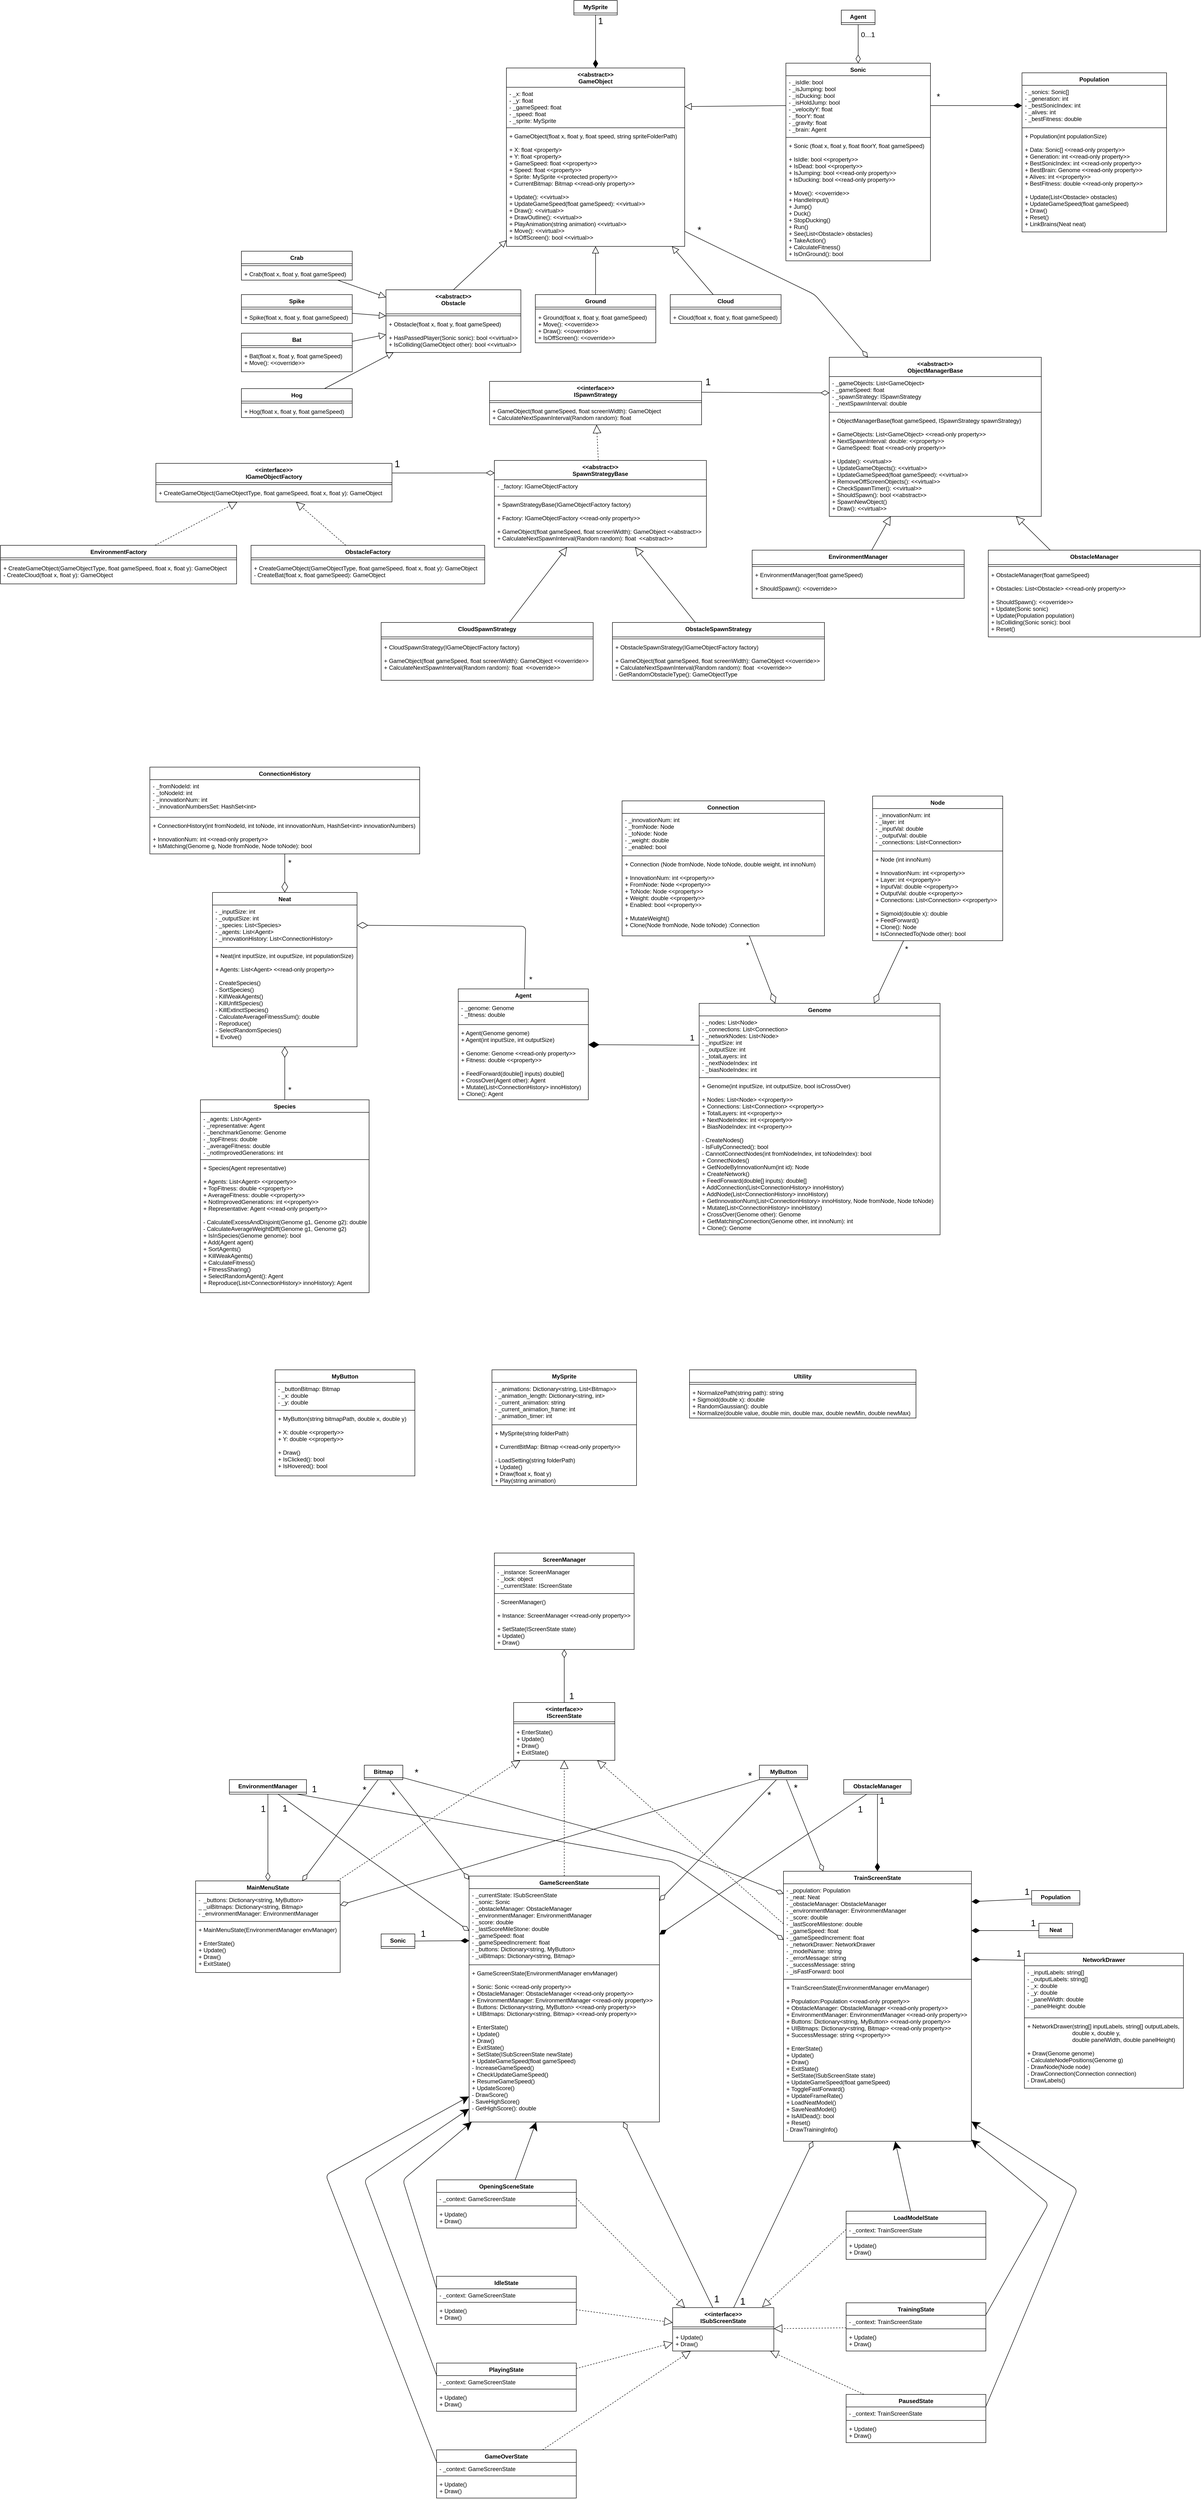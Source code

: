 <mxfile version="24.7.16">
  <diagram id="orqxFLYhP0BUc9gmHuvd" name="Page-1">
    <mxGraphModel dx="1916" dy="570" grid="1" gridSize="10" guides="1" tooltips="1" connect="1" arrows="1" fold="1" page="1" pageScale="1" pageWidth="850" pageHeight="1100" math="0" shadow="0">
      <root>
        <mxCell id="0" />
        <mxCell id="1" parent="0" />
        <mxCell id="2" value="&lt;&lt;abstract&gt;&gt;&#xa;GameObject" style="swimlane;fontStyle=1;align=center;verticalAlign=top;childLayout=stackLayout;horizontal=1;startSize=40;horizontalStack=0;resizeParent=1;resizeParentMax=0;resizeLast=0;collapsible=1;marginBottom=0;" parent="1" vertex="1">
          <mxGeometry x="220" y="280" width="370" height="370" as="geometry" />
        </mxCell>
        <mxCell id="3" value="- _x: float&#xa;- _y: float&#xa;- _gameSpeed: float&#xa;- _speed: float&#xa;- _sprite: MySprite" style="text;strokeColor=none;fillColor=none;align=left;verticalAlign=top;spacingLeft=4;spacingRight=4;overflow=hidden;rotatable=0;points=[[0,0.5],[1,0.5]];portConstraint=eastwest;" parent="2" vertex="1">
          <mxGeometry y="40" width="370" height="80" as="geometry" />
        </mxCell>
        <mxCell id="4" value="" style="line;strokeWidth=1;fillColor=none;align=left;verticalAlign=middle;spacingTop=-1;spacingLeft=3;spacingRight=3;rotatable=0;labelPosition=right;points=[];portConstraint=eastwest;strokeColor=inherit;" parent="2" vertex="1">
          <mxGeometry y="120" width="370" height="8" as="geometry" />
        </mxCell>
        <mxCell id="5" value="+ GameObject(float x, float y, float speed, string spriteFolderPath)&#xa;&#xa;+ X: float &lt;property&gt;&#xa;+ Y: float &lt;property&gt;&#xa;+ GameSpeed: float &lt;&lt;property&gt;&gt;&#xa;+ Speed: float &lt;&lt;property&gt;&gt;&#xa;+ Sprite: MySprite &lt;&lt;protected property&gt;&gt;&#xa;+ CurrentBitmap: Bitmap &lt;&lt;read-only property&gt;&gt;&#xa;&#xa;+ Update(): &lt;&lt;virtual&gt;&gt;&#xa;+ UpdateGameSpeed(float gameSpeed): &lt;&lt;virtual&gt;&gt;&#xa;+ Draw(): &lt;&lt;virtual&gt;&gt;&#xa;+ DrawOutline(): &lt;&lt;virtual&gt;&gt;&#xa;+ PlayAnimation(string animation) &lt;&lt;virtual&gt;&gt;&#xa;+ Move(): &lt;&lt;virtual&gt;&gt;&#xa;+ IsOffScreen(): bool &lt;&lt;virtual&gt;&gt;" style="text;strokeColor=none;fillColor=none;align=left;verticalAlign=top;spacingLeft=4;spacingRight=4;overflow=hidden;rotatable=0;points=[[0,0.5],[1,0.5]];portConstraint=eastwest;" parent="2" vertex="1">
          <mxGeometry y="128" width="370" height="242" as="geometry" />
        </mxCell>
        <mxCell id="61" style="edgeStyle=none;html=1;strokeWidth=1;endArrow=block;endFill=0;endSize=12;" parent="1" source="9" target="13" edge="1">
          <mxGeometry relative="1" as="geometry" />
        </mxCell>
        <mxCell id="9" value="Bat" style="swimlane;fontStyle=1;align=center;verticalAlign=top;childLayout=stackLayout;horizontal=1;startSize=26;horizontalStack=0;resizeParent=1;resizeParentMax=0;resizeLast=0;collapsible=1;marginBottom=0;" parent="1" vertex="1">
          <mxGeometry x="-330" y="830" width="230" height="80" as="geometry" />
        </mxCell>
        <mxCell id="11" value="" style="line;strokeWidth=1;fillColor=none;align=left;verticalAlign=middle;spacingTop=-1;spacingLeft=3;spacingRight=3;rotatable=0;labelPosition=right;points=[];portConstraint=eastwest;strokeColor=inherit;" parent="9" vertex="1">
          <mxGeometry y="26" width="230" height="8" as="geometry" />
        </mxCell>
        <mxCell id="12" value="+ Bat(float x, float y, float gameSpeed)&#xa;+ Move(): &lt;&lt;override&gt;&gt;" style="text;strokeColor=none;fillColor=none;align=left;verticalAlign=top;spacingLeft=4;spacingRight=4;overflow=hidden;rotatable=0;points=[[0,0.5],[1,0.5]];portConstraint=eastwest;" parent="9" vertex="1">
          <mxGeometry y="34" width="230" height="46" as="geometry" />
        </mxCell>
        <mxCell id="55" style="edgeStyle=none;html=1;strokeWidth=1;endArrow=block;endFill=0;endSize=12;exitX=0.5;exitY=0;exitDx=0;exitDy=0;" parent="1" source="13" target="2" edge="1">
          <mxGeometry relative="1" as="geometry" />
        </mxCell>
        <mxCell id="13" value="&lt;&lt;abstract&gt;&gt;&#xa;Obstacle" style="swimlane;fontStyle=1;align=center;verticalAlign=top;childLayout=stackLayout;horizontal=1;startSize=50;horizontalStack=0;resizeParent=1;resizeParentMax=0;resizeLast=0;collapsible=1;marginBottom=0;" parent="1" vertex="1">
          <mxGeometry x="-30" y="740" width="280" height="130" as="geometry" />
        </mxCell>
        <mxCell id="15" value="" style="line;strokeWidth=1;fillColor=none;align=left;verticalAlign=middle;spacingTop=-1;spacingLeft=3;spacingRight=3;rotatable=0;labelPosition=right;points=[];portConstraint=eastwest;strokeColor=inherit;" parent="13" vertex="1">
          <mxGeometry y="50" width="280" height="8" as="geometry" />
        </mxCell>
        <mxCell id="16" value="+ Obstacle(float x, float y, float gameSpeed)&#xa;&#xa;+ HasPassedPlayer(Sonic sonic): bool &lt;&lt;virtual&gt;&gt;&#xa;+ IsColliding(GameObject other): bool &lt;&lt;virtual&gt;&gt;&#xa;" style="text;strokeColor=none;fillColor=none;align=left;verticalAlign=top;spacingLeft=4;spacingRight=4;overflow=hidden;rotatable=0;points=[[0,0.5],[1,0.5]];portConstraint=eastwest;" parent="13" vertex="1">
          <mxGeometry y="58" width="280" height="72" as="geometry" />
        </mxCell>
        <mxCell id="59" style="edgeStyle=none;html=1;strokeWidth=1;endArrow=block;endFill=0;endSize=12;" parent="1" source="17" target="13" edge="1">
          <mxGeometry relative="1" as="geometry" />
        </mxCell>
        <mxCell id="17" value="Crab" style="swimlane;fontStyle=1;align=center;verticalAlign=top;childLayout=stackLayout;horizontal=1;startSize=26;horizontalStack=0;resizeParent=1;resizeParentMax=0;resizeLast=0;collapsible=1;marginBottom=0;" parent="1" vertex="1">
          <mxGeometry x="-330" y="660" width="230" height="60" as="geometry" />
        </mxCell>
        <mxCell id="18" value="" style="line;strokeWidth=1;fillColor=none;align=left;verticalAlign=middle;spacingTop=-1;spacingLeft=3;spacingRight=3;rotatable=0;labelPosition=right;points=[];portConstraint=eastwest;strokeColor=inherit;" parent="17" vertex="1">
          <mxGeometry y="26" width="230" height="8" as="geometry" />
        </mxCell>
        <mxCell id="19" value="+ Crab(float x, float y, float gameSpeed)" style="text;strokeColor=none;fillColor=none;align=left;verticalAlign=top;spacingLeft=4;spacingRight=4;overflow=hidden;rotatable=0;points=[[0,0.5],[1,0.5]];portConstraint=eastwest;" parent="17" vertex="1">
          <mxGeometry y="34" width="230" height="26" as="geometry" />
        </mxCell>
        <mxCell id="62" style="edgeStyle=none;html=1;strokeWidth=1;endArrow=block;endFill=0;endSize=12;" parent="1" source="20" target="13" edge="1">
          <mxGeometry relative="1" as="geometry" />
        </mxCell>
        <mxCell id="20" value="Hog" style="swimlane;fontStyle=1;align=center;verticalAlign=top;childLayout=stackLayout;horizontal=1;startSize=26;horizontalStack=0;resizeParent=1;resizeParentMax=0;resizeLast=0;collapsible=1;marginBottom=0;" parent="1" vertex="1">
          <mxGeometry x="-330" y="945" width="230" height="60" as="geometry" />
        </mxCell>
        <mxCell id="21" value="" style="line;strokeWidth=1;fillColor=none;align=left;verticalAlign=middle;spacingTop=-1;spacingLeft=3;spacingRight=3;rotatable=0;labelPosition=right;points=[];portConstraint=eastwest;strokeColor=inherit;" parent="20" vertex="1">
          <mxGeometry y="26" width="230" height="8" as="geometry" />
        </mxCell>
        <mxCell id="22" value="+ Hog(float x, float y, float gameSpeed)" style="text;strokeColor=none;fillColor=none;align=left;verticalAlign=top;spacingLeft=4;spacingRight=4;overflow=hidden;rotatable=0;points=[[0,0.5],[1,0.5]];portConstraint=eastwest;" parent="20" vertex="1">
          <mxGeometry y="34" width="230" height="26" as="geometry" />
        </mxCell>
        <mxCell id="60" style="edgeStyle=none;html=1;strokeWidth=1;endArrow=block;endFill=0;endSize=12;" parent="1" source="23" target="13" edge="1">
          <mxGeometry relative="1" as="geometry" />
        </mxCell>
        <mxCell id="23" value="Spike" style="swimlane;fontStyle=1;align=center;verticalAlign=top;childLayout=stackLayout;horizontal=1;startSize=26;horizontalStack=0;resizeParent=1;resizeParentMax=0;resizeLast=0;collapsible=1;marginBottom=0;" parent="1" vertex="1">
          <mxGeometry x="-330" y="750" width="230" height="60" as="geometry" />
        </mxCell>
        <mxCell id="24" value="" style="line;strokeWidth=1;fillColor=none;align=left;verticalAlign=middle;spacingTop=-1;spacingLeft=3;spacingRight=3;rotatable=0;labelPosition=right;points=[];portConstraint=eastwest;strokeColor=inherit;" parent="23" vertex="1">
          <mxGeometry y="26" width="230" height="8" as="geometry" />
        </mxCell>
        <mxCell id="25" value="+ Spike(float x, float y, float gameSpeed)" style="text;strokeColor=none;fillColor=none;align=left;verticalAlign=top;spacingLeft=4;spacingRight=4;overflow=hidden;rotatable=0;points=[[0,0.5],[1,0.5]];portConstraint=eastwest;" parent="23" vertex="1">
          <mxGeometry y="34" width="230" height="26" as="geometry" />
        </mxCell>
        <mxCell id="58" style="edgeStyle=none;html=1;strokeWidth=1;endArrow=block;endFill=0;endSize=12;" parent="1" source="30" target="2" edge="1">
          <mxGeometry relative="1" as="geometry" />
        </mxCell>
        <mxCell id="30" value="Cloud" style="swimlane;fontStyle=1;align=center;verticalAlign=top;childLayout=stackLayout;horizontal=1;startSize=26;horizontalStack=0;resizeParent=1;resizeParentMax=0;resizeLast=0;collapsible=1;marginBottom=0;" parent="1" vertex="1">
          <mxGeometry x="560" y="750" width="230" height="60" as="geometry" />
        </mxCell>
        <mxCell id="31" value="" style="line;strokeWidth=1;fillColor=none;align=left;verticalAlign=middle;spacingTop=-1;spacingLeft=3;spacingRight=3;rotatable=0;labelPosition=right;points=[];portConstraint=eastwest;strokeColor=inherit;" parent="30" vertex="1">
          <mxGeometry y="26" width="230" height="8" as="geometry" />
        </mxCell>
        <mxCell id="32" value="+ Cloud(float x, float y, float gameSpeed)" style="text;strokeColor=none;fillColor=none;align=left;verticalAlign=top;spacingLeft=4;spacingRight=4;overflow=hidden;rotatable=0;points=[[0,0.5],[1,0.5]];portConstraint=eastwest;" parent="30" vertex="1">
          <mxGeometry y="34" width="230" height="26" as="geometry" />
        </mxCell>
        <mxCell id="33" value="Sonic" style="swimlane;fontStyle=1;align=center;verticalAlign=top;childLayout=stackLayout;horizontal=1;startSize=26;horizontalStack=0;resizeParent=1;resizeParentMax=0;resizeLast=0;collapsible=1;marginBottom=0;" parent="1" vertex="1">
          <mxGeometry x="800" y="270" width="300" height="410" as="geometry" />
        </mxCell>
        <mxCell id="34" value="- _isIdle: bool&#xa;- _isJumping: bool&#xa;- _isDucking: bool&#xa;- _isHoldJump: bool&#xa;- _velocityY: float&#xa;- _floorY: float&#xa;- _gravity: float&#xa;- _brain: Agent" style="text;strokeColor=none;fillColor=none;align=left;verticalAlign=top;spacingLeft=4;spacingRight=4;overflow=hidden;rotatable=0;points=[[0,0.5],[1,0.5]];portConstraint=eastwest;" parent="33" vertex="1">
          <mxGeometry y="26" width="300" height="124" as="geometry" />
        </mxCell>
        <mxCell id="35" value="" style="line;strokeWidth=1;fillColor=none;align=left;verticalAlign=middle;spacingTop=-1;spacingLeft=3;spacingRight=3;rotatable=0;labelPosition=right;points=[];portConstraint=eastwest;strokeColor=inherit;" parent="33" vertex="1">
          <mxGeometry y="150" width="300" height="8" as="geometry" />
        </mxCell>
        <mxCell id="36" value="+ Sonic (float x, float y, float floorY, float gameSpeed)&#xa;&#xa;+ IsIdle: bool &lt;&lt;property&gt;&gt;&#xa;+ IsDead: bool &lt;&lt;property&gt;&gt;&#xa;+ IsJumping: bool &lt;&lt;read-only property&gt;&gt;&#xa;+ IsDucking: bool &lt;&lt;read-only property&gt;&gt;&#xa;&#xa;+ Move(): &lt;&lt;override&gt;&gt;&#xa;+ HandleInput()&#xa;+ Jump()&#xa;+ Duck()&#xa;+ StopDucking()&#xa;+ Run()&#xa;+ See(List&lt;Obstacle&gt; obstacles)&#xa;+ TakeAction()&#xa;+ CalculateFitness()&#xa;+ IsOnGround(): bool" style="text;strokeColor=none;fillColor=none;align=left;verticalAlign=top;spacingLeft=4;spacingRight=4;overflow=hidden;rotatable=0;points=[[0,0.5],[1,0.5]];portConstraint=eastwest;" parent="33" vertex="1">
          <mxGeometry y="158" width="300" height="252" as="geometry" />
        </mxCell>
        <mxCell id="57" style="edgeStyle=none;html=1;exitX=0.5;exitY=0;exitDx=0;exitDy=0;strokeWidth=1;endArrow=block;endFill=0;endSize=12;" parent="1" source="48" target="2" edge="1">
          <mxGeometry relative="1" as="geometry" />
        </mxCell>
        <mxCell id="48" value="Ground" style="swimlane;fontStyle=1;align=center;verticalAlign=top;childLayout=stackLayout;horizontal=1;startSize=26;horizontalStack=0;resizeParent=1;resizeParentMax=0;resizeLast=0;collapsible=1;marginBottom=0;" parent="1" vertex="1">
          <mxGeometry x="280" y="750" width="250" height="100" as="geometry" />
        </mxCell>
        <mxCell id="49" value="" style="line;strokeWidth=1;fillColor=none;align=left;verticalAlign=middle;spacingTop=-1;spacingLeft=3;spacingRight=3;rotatable=0;labelPosition=right;points=[];portConstraint=eastwest;strokeColor=inherit;" parent="48" vertex="1">
          <mxGeometry y="26" width="250" height="8" as="geometry" />
        </mxCell>
        <mxCell id="50" value="+ Ground(float x, float y, float gameSpeed)&#xa;+ Move(): &lt;&lt;override&gt;&gt;&#xa;+ Draw(): &lt;&lt;override&gt;&gt;&#xa;+ IsOffScreen(): &lt;&lt;override&gt;&gt;" style="text;strokeColor=none;fillColor=none;align=left;verticalAlign=top;spacingLeft=4;spacingRight=4;overflow=hidden;rotatable=0;points=[[0,0.5],[1,0.5]];portConstraint=eastwest;" parent="48" vertex="1">
          <mxGeometry y="34" width="250" height="66" as="geometry" />
        </mxCell>
        <mxCell id="51" style="edgeStyle=none;html=1;exitX=0;exitY=0.5;exitDx=0;exitDy=0;entryX=1;entryY=0.5;entryDx=0;entryDy=0;endArrow=block;endFill=0;endSize=12;" parent="1" source="34" target="3" edge="1">
          <mxGeometry relative="1" as="geometry" />
        </mxCell>
        <mxCell id="110" style="edgeStyle=none;html=1;fontSize=17;endArrow=diamondThin;endFill=0;endSize=20;" parent="1" source="68" target="80" edge="1">
          <mxGeometry relative="1" as="geometry" />
        </mxCell>
        <mxCell id="111" value="*" style="edgeLabel;html=1;align=center;verticalAlign=middle;resizable=0;points=[];fontSize=17;" parent="110" vertex="1" connectable="0">
          <mxGeometry x="-0.805" y="3" relative="1" as="geometry">
            <mxPoint x="9" y="4" as="offset" />
          </mxGeometry>
        </mxCell>
        <mxCell id="68" value="Node" style="swimlane;fontStyle=1;align=center;verticalAlign=top;childLayout=stackLayout;horizontal=1;startSize=26;horizontalStack=0;resizeParent=1;resizeParentMax=0;resizeLast=0;collapsible=1;marginBottom=0;" parent="1" vertex="1">
          <mxGeometry x="980" y="1790" width="270" height="300" as="geometry" />
        </mxCell>
        <mxCell id="69" value="- _innovationNum: int&#xa;- _layer: int&#xa;- _inputVal: double&#xa;- _outputVal: double&#xa;- _connections: List&lt;Connection&gt;" style="text;strokeColor=none;fillColor=none;align=left;verticalAlign=top;spacingLeft=4;spacingRight=4;overflow=hidden;rotatable=0;points=[[0,0.5],[1,0.5]];portConstraint=eastwest;" parent="68" vertex="1">
          <mxGeometry y="26" width="270" height="84" as="geometry" />
        </mxCell>
        <mxCell id="70" value="" style="line;strokeWidth=1;fillColor=none;align=left;verticalAlign=middle;spacingTop=-1;spacingLeft=3;spacingRight=3;rotatable=0;labelPosition=right;points=[];portConstraint=eastwest;strokeColor=inherit;" parent="68" vertex="1">
          <mxGeometry y="110" width="270" height="8" as="geometry" />
        </mxCell>
        <mxCell id="71" value="+ Node (int innoNum)&#xa;&#xa;+ InnovationNum: int &lt;&lt;property&gt;&gt;&#xa;+ Layer: int &lt;&lt;property&gt;&gt;&#xa;+ InputVal: double &lt;&lt;property&gt;&gt;&#xa;+ OutputVal: double &lt;&lt;property&gt;&gt;&#xa;+ Connections: List&lt;Connection&gt; &lt;&lt;property&gt;&gt;&#xa;&#xa;+ Sigmoid(double x): double&#xa;+ FeedForward()&#xa;+ Clone(): Node&#xa;+ IsConnectedTo(Node other): bool" style="text;strokeColor=none;fillColor=none;align=left;verticalAlign=top;spacingLeft=4;spacingRight=4;overflow=hidden;rotatable=0;points=[[0,0.5],[1,0.5]];portConstraint=eastwest;" parent="68" vertex="1">
          <mxGeometry y="118" width="270" height="182" as="geometry" />
        </mxCell>
        <mxCell id="109" style="edgeStyle=none;html=1;fontSize=17;endArrow=diamondThin;endFill=0;endSize=20;" parent="1" target="80" edge="1">
          <mxGeometry relative="1" as="geometry">
            <mxPoint x="724" y="2080" as="sourcePoint" />
          </mxGeometry>
        </mxCell>
        <mxCell id="112" value="*" style="edgeLabel;html=1;align=center;verticalAlign=middle;resizable=0;points=[];fontSize=17;" parent="109" vertex="1" connectable="0">
          <mxGeometry x="-0.835" y="1" relative="1" as="geometry">
            <mxPoint x="-10" y="8" as="offset" />
          </mxGeometry>
        </mxCell>
        <mxCell id="72" value="Connection" style="swimlane;fontStyle=1;align=center;verticalAlign=top;childLayout=stackLayout;horizontal=1;startSize=26;horizontalStack=0;resizeParent=1;resizeParentMax=0;resizeLast=0;collapsible=1;marginBottom=0;" parent="1" vertex="1">
          <mxGeometry x="460" y="1800" width="420" height="280" as="geometry" />
        </mxCell>
        <mxCell id="73" value="- _innovationNum: int&#xa;- _fromNode: Node&#xa;- _toNode: Node&#xa;- _weight: double&#xa;- _enabled: bool" style="text;strokeColor=none;fillColor=none;align=left;verticalAlign=top;spacingLeft=4;spacingRight=4;overflow=hidden;rotatable=0;points=[[0,0.5],[1,0.5]];portConstraint=eastwest;" parent="72" vertex="1">
          <mxGeometry y="26" width="420" height="84" as="geometry" />
        </mxCell>
        <mxCell id="74" value="" style="line;strokeWidth=1;fillColor=none;align=left;verticalAlign=middle;spacingTop=-1;spacingLeft=3;spacingRight=3;rotatable=0;labelPosition=right;points=[];portConstraint=eastwest;strokeColor=inherit;" parent="72" vertex="1">
          <mxGeometry y="110" width="420" height="8" as="geometry" />
        </mxCell>
        <mxCell id="75" value="+ Connection (Node fromNode, Node toNode, double weight, int innoNum)&#xa;&#xa;+ InnovationNum: int &lt;&lt;property&gt;&gt;&#xa;+ FromNode: Node &lt;&lt;property&gt;&gt;&#xa;+ ToNode: Node &lt;&lt;property&gt;&gt;&#xa;+ Weight: double &lt;&lt;property&gt;&gt;&#xa;+ Enabled: bool &lt;&lt;property&gt;&gt;&#xa;&#xa;+ MutateWeight()&#xa;+ Clone(Node fromNode, Node toNode) :Connection" style="text;strokeColor=none;fillColor=none;align=left;verticalAlign=top;spacingLeft=4;spacingRight=4;overflow=hidden;rotatable=0;points=[[0,0.5],[1,0.5]];portConstraint=eastwest;" parent="72" vertex="1">
          <mxGeometry y="118" width="420" height="162" as="geometry" />
        </mxCell>
        <mxCell id="104" style="edgeStyle=none;html=1;fontSize=17;endArrow=diamondThin;endFill=0;endSize=20;" parent="1" source="76" target="88" edge="1">
          <mxGeometry relative="1" as="geometry" />
        </mxCell>
        <mxCell id="105" value="*" style="edgeLabel;html=1;align=center;verticalAlign=middle;resizable=0;points=[];fontSize=17;" parent="104" vertex="1" connectable="0">
          <mxGeometry x="-0.531" relative="1" as="geometry">
            <mxPoint x="10" as="offset" />
          </mxGeometry>
        </mxCell>
        <mxCell id="76" value="ConnectionHistory" style="swimlane;fontStyle=1;align=center;verticalAlign=top;childLayout=stackLayout;horizontal=1;startSize=26;horizontalStack=0;resizeParent=1;resizeParentMax=0;resizeLast=0;collapsible=1;marginBottom=0;" parent="1" vertex="1">
          <mxGeometry x="-520" y="1730" width="560" height="180" as="geometry" />
        </mxCell>
        <mxCell id="77" value="- _fromNodeId: int&#xa;- _toNodeId: int&#xa;- _innovationNum: int&#xa;- _innovationNumbersSet: HashSet&lt;int&gt;" style="text;strokeColor=none;fillColor=none;align=left;verticalAlign=top;spacingLeft=4;spacingRight=4;overflow=hidden;rotatable=0;points=[[0,0.5],[1,0.5]];portConstraint=eastwest;" parent="76" vertex="1">
          <mxGeometry y="26" width="560" height="74" as="geometry" />
        </mxCell>
        <mxCell id="78" value="" style="line;strokeWidth=1;fillColor=none;align=left;verticalAlign=middle;spacingTop=-1;spacingLeft=3;spacingRight=3;rotatable=0;labelPosition=right;points=[];portConstraint=eastwest;strokeColor=inherit;" parent="76" vertex="1">
          <mxGeometry y="100" width="560" height="8" as="geometry" />
        </mxCell>
        <mxCell id="79" value="+ ConnectionHistory(int fromNodeId, int toNode, int innovationNum, HashSet&lt;int&gt; innovationNumbers)&#xa;&#xa;+ InnovationNum: int &lt;&lt;read-only property&gt;&gt;&#xa;+ IsMatching(Genome g, Node fromNode, Node toNode): bool" style="text;strokeColor=none;fillColor=none;align=left;verticalAlign=top;spacingLeft=4;spacingRight=4;overflow=hidden;rotatable=0;points=[[0,0.5],[1,0.5]];portConstraint=eastwest;" parent="76" vertex="1">
          <mxGeometry y="108" width="560" height="72" as="geometry" />
        </mxCell>
        <mxCell id="80" value="Genome" style="swimlane;fontStyle=1;align=center;verticalAlign=top;childLayout=stackLayout;horizontal=1;startSize=26;horizontalStack=0;resizeParent=1;resizeParentMax=0;resizeLast=0;collapsible=1;marginBottom=0;" parent="1" vertex="1">
          <mxGeometry x="620" y="2220" width="500" height="480" as="geometry">
            <mxRectangle x="960" y="1480" width="90" height="30" as="alternateBounds" />
          </mxGeometry>
        </mxCell>
        <mxCell id="81" value="- _nodes: List&lt;Node&gt;&#xa;- _connections: List&lt;Connection&gt;&#xa;- _networkNodes: List&lt;Node&gt;&#xa;- _inputSize: int&#xa;- _outputSize: int&#xa;- _totalLayers: int&#xa;- _nextNodeIndex: int&#xa;- _biasNodeIndex: int" style="text;strokeColor=none;fillColor=none;align=left;verticalAlign=top;spacingLeft=4;spacingRight=4;overflow=hidden;rotatable=0;points=[[0,0.5],[1,0.5]];portConstraint=eastwest;" parent="80" vertex="1">
          <mxGeometry y="26" width="500" height="124" as="geometry" />
        </mxCell>
        <mxCell id="82" value="" style="line;strokeWidth=1;fillColor=none;align=left;verticalAlign=middle;spacingTop=-1;spacingLeft=3;spacingRight=3;rotatable=0;labelPosition=right;points=[];portConstraint=eastwest;strokeColor=inherit;" parent="80" vertex="1">
          <mxGeometry y="150" width="500" height="8" as="geometry" />
        </mxCell>
        <mxCell id="83" value="+ Genome(int inputSize, int outputSize, bool isCrossOver)&#xa;&#xa;+ Nodes: List&lt;Node&gt; &lt;&lt;property&gt;&gt;&#xa;+ Connections: List&lt;Connection&gt; &lt;&lt;property&gt;&gt;&#xa;+ TotalLayers: int &lt;&lt;property&gt;&gt;&#xa;+ NextNodeIndex: int &lt;&lt;property&gt;&gt;&#xa;+ BiasNodeIndex: int &lt;&lt;property&gt;&gt;&#xa;&#xa;- CreateNodes()&#xa;- IsFullyConnected(): bool&#xa;- CannotConnectNodes(int fromNodeIndex, int toNodeIndex): bool&#xa;+ ConnectNodes()&#xa;+ GetNodeByInnovationNum(int id): Node&#xa;+ CreateNetwork()&#xa;+ FeedForward(double[] inputs): double[]&#xa;+ AddConnection(List&lt;ConnectionHistory&gt; innoHistory)&#xa;+ AddNode(List&lt;ConnectionHistory&gt; innoHistory)&#xa;+ GetInnovationNum(List&lt;ConnectionHistory&gt; innoHistory, Node fromNode, Node toNode)&#xa;+ Mutate(List&lt;ConnectionHistory&gt; innoHistory)&#xa;+ CrossOver(Genome other): Genome&#xa;+ GetMatchingConnection(Genome other, int innoNum): int&#xa;+ Clone(): Genome&#xa;" style="text;strokeColor=none;fillColor=none;align=left;verticalAlign=top;spacingLeft=4;spacingRight=4;overflow=hidden;rotatable=0;points=[[0,0.5],[1,0.5]];portConstraint=eastwest;" parent="80" vertex="1">
          <mxGeometry y="158" width="500" height="322" as="geometry" />
        </mxCell>
        <mxCell id="99" value="*" style="edgeStyle=none;html=1;fontSize=17;endArrow=diamondThin;endFill=0;endSize=20;" parent="1" source="84" target="91" edge="1">
          <mxGeometry x="-0.636" y="-10" relative="1" as="geometry">
            <mxPoint as="offset" />
          </mxGeometry>
        </mxCell>
        <mxCell id="84" value="Species" style="swimlane;fontStyle=1;align=center;verticalAlign=top;childLayout=stackLayout;horizontal=1;startSize=26;horizontalStack=0;resizeParent=1;resizeParentMax=0;resizeLast=0;collapsible=1;marginBottom=0;" parent="1" vertex="1">
          <mxGeometry x="-415" y="2420" width="350" height="400" as="geometry" />
        </mxCell>
        <mxCell id="85" value="- _agents: List&lt;Agent&gt;&#xa;- _representative: Agent&#xa;- _benchmarkGenome: Genome&#xa;- _topFitness: double&#xa;- _averageFitness: double&#xa;- _notImprovedGenerations: int" style="text;strokeColor=none;fillColor=none;align=left;verticalAlign=top;spacingLeft=4;spacingRight=4;overflow=hidden;rotatable=0;points=[[0,0.5],[1,0.5]];portConstraint=eastwest;" parent="84" vertex="1">
          <mxGeometry y="26" width="350" height="94" as="geometry" />
        </mxCell>
        <mxCell id="86" value="" style="line;strokeWidth=1;fillColor=none;align=left;verticalAlign=middle;spacingTop=-1;spacingLeft=3;spacingRight=3;rotatable=0;labelPosition=right;points=[];portConstraint=eastwest;strokeColor=inherit;" parent="84" vertex="1">
          <mxGeometry y="120" width="350" height="8" as="geometry" />
        </mxCell>
        <mxCell id="87" value="+ Species(Agent representative)&#xa;&#xa;+ Agents: List&lt;Agent&gt; &lt;&lt;property&gt;&gt;&#xa;+ TopFitness: double &lt;&lt;property&gt;&gt;&#xa;+ AverageFitness: double &lt;&lt;property&gt;&gt;&#xa;+ NotImprovedGenerations: int &lt;&lt;property&gt;&gt;&#xa;+ Representative: Agent &lt;&lt;read-only property&gt;&gt;&#xa;&#xa;- CalculateExcessAndDisjoint(Genome g1, Genome g2): double&#xa;- CalculateAverageWeightDiff(Genome g1, Genome g2)&#xa;+ IsInSpecies(Genome genome): bool&#xa;+ Add(Agent agent)&#xa;+ SortAgents()&#xa;+ KillWeakAgents()&#xa;+ CalculateFitness()&#xa;+ FitnessSharing()&#xa;+ SelectRandomAgent(): Agent&#xa;+ Reproduce(List&lt;ConnectionHistory&gt; innoHistory): Agent" style="text;strokeColor=none;fillColor=none;align=left;verticalAlign=top;spacingLeft=4;spacingRight=4;overflow=hidden;rotatable=0;points=[[0,0.5],[1,0.5]];portConstraint=eastwest;" parent="84" vertex="1">
          <mxGeometry y="128" width="350" height="272" as="geometry" />
        </mxCell>
        <mxCell id="88" value="Neat" style="swimlane;fontStyle=1;align=center;verticalAlign=top;childLayout=stackLayout;horizontal=1;startSize=26;horizontalStack=0;resizeParent=1;resizeParentMax=0;resizeLast=0;collapsible=1;marginBottom=0;" parent="1" vertex="1">
          <mxGeometry x="-390" y="1990" width="300" height="320" as="geometry" />
        </mxCell>
        <mxCell id="89" value="- _inputSize: int&#xa;- _outputSize: int&#xa;- _species: List&lt;Species&gt;&#xa;- _agents: List&lt;Agent&gt;&#xa;- _innovationHistory: List&lt;ConnectionHistory&gt;" style="text;strokeColor=none;fillColor=none;align=left;verticalAlign=top;spacingLeft=4;spacingRight=4;overflow=hidden;rotatable=0;points=[[0,0.5],[1,0.5]];portConstraint=eastwest;" parent="88" vertex="1">
          <mxGeometry y="26" width="300" height="84" as="geometry" />
        </mxCell>
        <mxCell id="90" value="" style="line;strokeWidth=1;fillColor=none;align=left;verticalAlign=middle;spacingTop=-1;spacingLeft=3;spacingRight=3;rotatable=0;labelPosition=right;points=[];portConstraint=eastwest;strokeColor=inherit;" parent="88" vertex="1">
          <mxGeometry y="110" width="300" height="8" as="geometry" />
        </mxCell>
        <mxCell id="91" value="+ Neat(int inputSize, int ouputSize, int populationSize)&#xa;&#xa;+ Agents: List&lt;Agent&gt; &lt;&lt;read-only property&gt;&gt;&#xa;&#xa;- CreateSpecies()&#xa;- SortSpecies()&#xa;- KillWeakAgents()&#xa;- KillUnfitSpecies()&#xa;- KillExtinctSpecies()&#xa;- CalculateAverageFitnessSum(): double&#xa;- Reproduce()&#xa;- SelectRandomSpecies()&#xa;+ Evolve()" style="text;strokeColor=none;fillColor=none;align=left;verticalAlign=top;spacingLeft=4;spacingRight=4;overflow=hidden;rotatable=0;points=[[0,0.5],[1,0.5]];portConstraint=eastwest;" parent="88" vertex="1">
          <mxGeometry y="118" width="300" height="202" as="geometry" />
        </mxCell>
        <mxCell id="100" style="edgeStyle=none;html=1;fontSize=17;endArrow=diamondThin;endFill=0;endSize=20;entryX=1;entryY=0.5;entryDx=0;entryDy=0;" parent="1" source="92" target="89" edge="1">
          <mxGeometry relative="1" as="geometry">
            <Array as="points">
              <mxPoint x="260" y="2060" />
            </Array>
          </mxGeometry>
        </mxCell>
        <mxCell id="101" value="*" style="edgeLabel;html=1;align=center;verticalAlign=middle;resizable=0;points=[];fontSize=17;" parent="100" vertex="1" connectable="0">
          <mxGeometry x="-0.935" y="-2" relative="1" as="geometry">
            <mxPoint x="10" y="-4" as="offset" />
          </mxGeometry>
        </mxCell>
        <mxCell id="92" value="Agent" style="swimlane;fontStyle=1;align=center;verticalAlign=top;childLayout=stackLayout;horizontal=1;startSize=26;horizontalStack=0;resizeParent=1;resizeParentMax=0;resizeLast=0;collapsible=1;marginBottom=0;" parent="1" vertex="1">
          <mxGeometry x="120" y="2190" width="270" height="230" as="geometry" />
        </mxCell>
        <mxCell id="93" value="- _genome: Genome&#xa;- _fitness: double" style="text;strokeColor=none;fillColor=none;align=left;verticalAlign=top;spacingLeft=4;spacingRight=4;overflow=hidden;rotatable=0;points=[[0,0.5],[1,0.5]];portConstraint=eastwest;" parent="92" vertex="1">
          <mxGeometry y="26" width="270" height="44" as="geometry" />
        </mxCell>
        <mxCell id="94" value="" style="line;strokeWidth=1;fillColor=none;align=left;verticalAlign=middle;spacingTop=-1;spacingLeft=3;spacingRight=3;rotatable=0;labelPosition=right;points=[];portConstraint=eastwest;strokeColor=inherit;" parent="92" vertex="1">
          <mxGeometry y="70" width="270" height="8" as="geometry" />
        </mxCell>
        <mxCell id="95" value="+ Agent(Genome genome)&#xa;+ Agent(int inputSize, int outputSize)&#xa;&#xa;+ Genome: Genome &lt;&lt;read-only property&gt;&gt;&#xa;+ Fitness: double &lt;&lt;property&gt;&gt;&#xa;&#xa;+ FeedForward(double[] inputs) double[]&#xa;+ CrossOver(Agent other): Agent&#xa;+ Mutate(List&lt;ConnectionHistory&gt; innoHistory)&#xa;+ Clone(): Agent" style="text;strokeColor=none;fillColor=none;align=left;verticalAlign=top;spacingLeft=4;spacingRight=4;overflow=hidden;rotatable=0;points=[[0,0.5],[1,0.5]];portConstraint=eastwest;" parent="92" vertex="1">
          <mxGeometry y="78" width="270" height="152" as="geometry" />
        </mxCell>
        <mxCell id="107" style="edgeStyle=none;html=1;fontSize=17;endArrow=diamondThin;endFill=1;endSize=20;" parent="1" source="81" target="92" edge="1">
          <mxGeometry relative="1" as="geometry" />
        </mxCell>
        <mxCell id="108" value="1" style="edgeLabel;html=1;align=center;verticalAlign=middle;resizable=0;points=[];fontSize=17;" parent="107" vertex="1" connectable="0">
          <mxGeometry x="-0.869" y="-2" relative="1" as="geometry">
            <mxPoint y="-13" as="offset" />
          </mxGeometry>
        </mxCell>
        <mxCell id="113" value="Agent" style="swimlane;fontStyle=1;align=center;verticalAlign=top;childLayout=stackLayout;horizontal=1;startSize=26;horizontalStack=0;resizeParent=1;resizeParentMax=0;resizeLast=0;collapsible=1;marginBottom=0;" parent="1" vertex="1" collapsed="1">
          <mxGeometry x="915" y="160" width="70" height="30" as="geometry">
            <mxRectangle x="930" y="30" width="270" height="230" as="alternateBounds" />
          </mxGeometry>
        </mxCell>
        <mxCell id="114" value="- _genome: Genome&#xa;- _fitness: double" style="text;strokeColor=none;fillColor=none;align=left;verticalAlign=top;spacingLeft=4;spacingRight=4;overflow=hidden;rotatable=0;points=[[0,0.5],[1,0.5]];portConstraint=eastwest;" parent="113" vertex="1">
          <mxGeometry y="26" width="270" height="44" as="geometry" />
        </mxCell>
        <mxCell id="115" value="" style="line;strokeWidth=1;fillColor=none;align=left;verticalAlign=middle;spacingTop=-1;spacingLeft=3;spacingRight=3;rotatable=0;labelPosition=right;points=[];portConstraint=eastwest;strokeColor=inherit;" parent="113" vertex="1">
          <mxGeometry y="70" width="270" height="8" as="geometry" />
        </mxCell>
        <mxCell id="116" value="+ Agent(Genome genome)&#xa;+ Agent(int inputSize, int outputSize)&#xa;&#xa;+ Genome: Genome &lt;&lt;read-only property&gt;&gt;&#xa;+ Fitness: double &lt;&lt;property&gt;&gt;&#xa;&#xa;+ FeedForward(double[] inputs) double[]&#xa;+ CrossOver(Agent other): Agent&#xa;+ Mutate(List&lt;ConnectionHistory&gt; innoHistory)&#xa;+ Clone(): Agent" style="text;strokeColor=none;fillColor=none;align=left;verticalAlign=top;spacingLeft=4;spacingRight=4;overflow=hidden;rotatable=0;points=[[0,0.5],[1,0.5]];portConstraint=eastwest;" parent="113" vertex="1">
          <mxGeometry y="78" width="270" height="152" as="geometry" />
        </mxCell>
        <mxCell id="117" style="edgeStyle=none;html=1;entryX=0.5;entryY=0;entryDx=0;entryDy=0;endArrow=diamondThin;endFill=0;endSize=15;exitX=0.5;exitY=1;exitDx=0;exitDy=0;" parent="1" source="113" target="33" edge="1">
          <mxGeometry relative="1" as="geometry">
            <mxPoint x="1270" y="318" as="sourcePoint" />
          </mxGeometry>
        </mxCell>
        <mxCell id="118" value="&lt;font style=&quot;font-size: 15px;&quot;&gt;0...1&lt;/font&gt;" style="edgeLabel;html=1;align=center;verticalAlign=middle;resizable=0;points=[];" parent="117" vertex="1" connectable="0">
          <mxGeometry x="-0.853" y="-2" relative="1" as="geometry">
            <mxPoint x="22" y="14" as="offset" />
          </mxGeometry>
        </mxCell>
        <mxCell id="120" value="Population" style="swimlane;fontStyle=1;align=center;verticalAlign=top;childLayout=stackLayout;horizontal=1;startSize=26;horizontalStack=0;resizeParent=1;resizeParentMax=0;resizeLast=0;collapsible=1;marginBottom=0;" parent="1" vertex="1">
          <mxGeometry x="1290" y="290" width="300" height="330" as="geometry" />
        </mxCell>
        <mxCell id="121" value="- _sonics: Sonic[]&#xa;- _generation: int&#xa;- _bestSonicIndex: int&#xa;- _alives: int&#xa;- _bestFitness: double" style="text;strokeColor=none;fillColor=none;align=left;verticalAlign=top;spacingLeft=4;spacingRight=4;overflow=hidden;rotatable=0;points=[[0,0.5],[1,0.5]];portConstraint=eastwest;" parent="120" vertex="1">
          <mxGeometry y="26" width="300" height="84" as="geometry" />
        </mxCell>
        <mxCell id="122" value="" style="line;strokeWidth=1;fillColor=none;align=left;verticalAlign=middle;spacingTop=-1;spacingLeft=3;spacingRight=3;rotatable=0;labelPosition=right;points=[];portConstraint=eastwest;strokeColor=inherit;" parent="120" vertex="1">
          <mxGeometry y="110" width="300" height="8" as="geometry" />
        </mxCell>
        <mxCell id="123" value="+ Population(int populationSize)&#xa;&#xa;+ Data: Sonic[] &lt;&lt;read-only property&gt;&gt;&#xa;+ Generation: int &lt;&lt;read-only property&gt;&gt;&#xa;+ BestSonicIndex: int &lt;&lt;read-only property&gt;&gt;&#xa;+ BestBrain: Genome &lt;&lt;read-only property&gt;&gt;&#xa;+ Alives: int &lt;&lt;property&gt;&gt;&#xa;+ BestFitness: double &lt;&lt;read-only property&gt;&gt;&#xa;&#xa;+ Update(List&lt;Obstacle&gt; obstacles)&#xa;+ UpdateGameSpeed(float gameSpeed)&#xa;+ Draw()&#xa;+ Reset()&#xa;+ LinkBrains(Neat neat)&#xa;" style="text;strokeColor=none;fillColor=none;align=left;verticalAlign=top;spacingLeft=4;spacingRight=4;overflow=hidden;rotatable=0;points=[[0,0.5],[1,0.5]];portConstraint=eastwest;" parent="120" vertex="1">
          <mxGeometry y="118" width="300" height="212" as="geometry" />
        </mxCell>
        <mxCell id="124" style="edgeStyle=none;html=1;exitX=1;exitY=0.5;exitDx=0;exitDy=0;endArrow=diamondThin;endFill=1;endSize=15;" parent="1" source="34" target="121" edge="1">
          <mxGeometry relative="1" as="geometry" />
        </mxCell>
        <mxCell id="125" value="&lt;font style=&quot;font-size: 18px;&quot;&gt;*&lt;/font&gt;" style="edgeLabel;html=1;align=center;verticalAlign=middle;resizable=0;points=[];" parent="124" vertex="1" connectable="0">
          <mxGeometry x="-0.832" y="2" relative="1" as="geometry">
            <mxPoint y="-16" as="offset" />
          </mxGeometry>
        </mxCell>
        <mxCell id="130" style="edgeStyle=none;html=1;fontSize=18;endArrow=diamondThin;endFill=1;endSize=15;" parent="1" source="126" target="2" edge="1">
          <mxGeometry relative="1" as="geometry" />
        </mxCell>
        <mxCell id="132" value="1" style="edgeLabel;html=1;align=center;verticalAlign=middle;resizable=0;points=[];fontSize=18;" parent="130" vertex="1" connectable="0">
          <mxGeometry x="-0.764" y="-2" relative="1" as="geometry">
            <mxPoint x="12" as="offset" />
          </mxGeometry>
        </mxCell>
        <mxCell id="126" value="MySprite" style="swimlane;fontStyle=1;align=center;verticalAlign=top;childLayout=stackLayout;horizontal=1;startSize=26;horizontalStack=0;resizeParent=1;resizeParentMax=0;resizeLast=0;collapsible=1;marginBottom=0;" parent="1" vertex="1" collapsed="1">
          <mxGeometry x="360" y="140" width="90" height="30" as="geometry">
            <mxRectangle x="220" y="-70" width="300" height="240" as="alternateBounds" />
          </mxGeometry>
        </mxCell>
        <mxCell id="127" value="- _animations: Dictionary&lt;string, List&lt;Bitmap&gt;&gt;&#xa;- _animation_length: Dictionary&lt;string, int&gt;&#xa;- _current_animation: string&#xa;- _current_animation_frame: int&#xa;- _animation_timer: int" style="text;strokeColor=none;fillColor=none;align=left;verticalAlign=top;spacingLeft=4;spacingRight=4;overflow=hidden;rotatable=0;points=[[0,0.5],[1,0.5]];portConstraint=eastwest;" parent="126" vertex="1">
          <mxGeometry y="26" width="300" height="84" as="geometry" />
        </mxCell>
        <mxCell id="128" value="" style="line;strokeWidth=1;fillColor=none;align=left;verticalAlign=middle;spacingTop=-1;spacingLeft=3;spacingRight=3;rotatable=0;labelPosition=right;points=[];portConstraint=eastwest;strokeColor=inherit;" parent="126" vertex="1">
          <mxGeometry y="110" width="300" height="8" as="geometry" />
        </mxCell>
        <mxCell id="129" value="+ MySprite(string folderPath)&#xa;&#xa;+ CurrentBitMap: Bitmap &lt;&lt;read-only property&gt;&gt;&#xa;&#xa;- LoadSetting(string folderPath)&#xa;+ Update()&#xa;+ Draw(float x, float y)&#xa;+ Play(string animation)" style="text;strokeColor=none;fillColor=none;align=left;verticalAlign=top;spacingLeft=4;spacingRight=4;overflow=hidden;rotatable=0;points=[[0,0.5],[1,0.5]];portConstraint=eastwest;" parent="126" vertex="1">
          <mxGeometry y="118" width="300" height="122" as="geometry" />
        </mxCell>
        <mxCell id="133" value="MyButton" style="swimlane;fontStyle=1;align=center;verticalAlign=top;childLayout=stackLayout;horizontal=1;startSize=26;horizontalStack=0;resizeParent=1;resizeParentMax=0;resizeLast=0;collapsible=1;marginBottom=0;" parent="1" vertex="1">
          <mxGeometry x="-260" y="2980" width="290" height="220" as="geometry" />
        </mxCell>
        <mxCell id="134" value="- _buttonBitmap: Bitmap&#xa;- _x: double&#xa;- _y: double" style="text;strokeColor=none;fillColor=none;align=left;verticalAlign=top;spacingLeft=4;spacingRight=4;overflow=hidden;rotatable=0;points=[[0,0.5],[1,0.5]];portConstraint=eastwest;" parent="133" vertex="1">
          <mxGeometry y="26" width="290" height="54" as="geometry" />
        </mxCell>
        <mxCell id="135" value="" style="line;strokeWidth=1;fillColor=none;align=left;verticalAlign=middle;spacingTop=-1;spacingLeft=3;spacingRight=3;rotatable=0;labelPosition=right;points=[];portConstraint=eastwest;strokeColor=inherit;" parent="133" vertex="1">
          <mxGeometry y="80" width="290" height="8" as="geometry" />
        </mxCell>
        <mxCell id="136" value="+ MyButton(string bitmapPath, double x, double y)&#xa;&#xa;+ X: double &lt;&lt;property&gt;&gt;&#xa;+ Y: double &lt;&lt;property&gt;&gt;&#xa;&#xa;+ Draw()&#xa;+ IsClicked(): bool&#xa;+ IsHovered(): bool" style="text;strokeColor=none;fillColor=none;align=left;verticalAlign=top;spacingLeft=4;spacingRight=4;overflow=hidden;rotatable=0;points=[[0,0.5],[1,0.5]];portConstraint=eastwest;" parent="133" vertex="1">
          <mxGeometry y="88" width="290" height="132" as="geometry" />
        </mxCell>
        <mxCell id="137" value="MySprite" style="swimlane;fontStyle=1;align=center;verticalAlign=top;childLayout=stackLayout;horizontal=1;startSize=26;horizontalStack=0;resizeParent=1;resizeParentMax=0;resizeLast=0;collapsible=1;marginBottom=0;" parent="1" vertex="1">
          <mxGeometry x="190" y="2980" width="300" height="240" as="geometry" />
        </mxCell>
        <mxCell id="138" value="- _animations: Dictionary&lt;string, List&lt;Bitmap&gt;&gt;&#xa;- _animation_length: Dictionary&lt;string, int&gt;&#xa;- _current_animation: string&#xa;- _current_animation_frame: int&#xa;- _animation_timer: int" style="text;strokeColor=none;fillColor=none;align=left;verticalAlign=top;spacingLeft=4;spacingRight=4;overflow=hidden;rotatable=0;points=[[0,0.5],[1,0.5]];portConstraint=eastwest;" parent="137" vertex="1">
          <mxGeometry y="26" width="300" height="84" as="geometry" />
        </mxCell>
        <mxCell id="139" value="" style="line;strokeWidth=1;fillColor=none;align=left;verticalAlign=middle;spacingTop=-1;spacingLeft=3;spacingRight=3;rotatable=0;labelPosition=right;points=[];portConstraint=eastwest;strokeColor=inherit;" parent="137" vertex="1">
          <mxGeometry y="110" width="300" height="8" as="geometry" />
        </mxCell>
        <mxCell id="140" value="+ MySprite(string folderPath)&#xa;&#xa;+ CurrentBitMap: Bitmap &lt;&lt;read-only property&gt;&gt;&#xa;&#xa;- LoadSetting(string folderPath)&#xa;+ Update()&#xa;+ Draw(float x, float y)&#xa;+ Play(string animation)" style="text;strokeColor=none;fillColor=none;align=left;verticalAlign=top;spacingLeft=4;spacingRight=4;overflow=hidden;rotatable=0;points=[[0,0.5],[1,0.5]];portConstraint=eastwest;" parent="137" vertex="1">
          <mxGeometry y="118" width="300" height="122" as="geometry" />
        </mxCell>
        <mxCell id="141" value="Ultility" style="swimlane;fontStyle=1;align=center;verticalAlign=top;childLayout=stackLayout;horizontal=1;startSize=26;horizontalStack=0;resizeParent=1;resizeParentMax=0;resizeLast=0;collapsible=1;marginBottom=0;" parent="1" vertex="1">
          <mxGeometry x="600" y="2980" width="470" height="100" as="geometry" />
        </mxCell>
        <mxCell id="143" value="" style="line;strokeWidth=1;fillColor=none;align=left;verticalAlign=middle;spacingTop=-1;spacingLeft=3;spacingRight=3;rotatable=0;labelPosition=right;points=[];portConstraint=eastwest;strokeColor=inherit;" parent="141" vertex="1">
          <mxGeometry y="26" width="470" height="8" as="geometry" />
        </mxCell>
        <mxCell id="144" value="+ NormalizePath(string path): string&#xa;+ Sigmoid(double x): double&#xa;+ RandomGaussian(): double&#xa;+ Normalize(double value, double min, double max, double newMin, double newMax)" style="text;strokeColor=none;fillColor=none;align=left;verticalAlign=top;spacingLeft=4;spacingRight=4;overflow=hidden;rotatable=0;points=[[0,0.5],[1,0.5]];portConstraint=eastwest;" parent="141" vertex="1">
          <mxGeometry y="34" width="470" height="66" as="geometry" />
        </mxCell>
        <mxCell id="145" value="ScreenManager" style="swimlane;fontStyle=1;align=center;verticalAlign=top;childLayout=stackLayout;horizontal=1;startSize=26;horizontalStack=0;resizeParent=1;resizeParentMax=0;resizeLast=0;collapsible=1;marginBottom=0;" parent="1" vertex="1">
          <mxGeometry x="195" y="3360" width="290" height="200" as="geometry" />
        </mxCell>
        <mxCell id="146" value="- _instance: ScreenManager&#xa;- _lock: object&#xa;- _currentState: IScreenState" style="text;strokeColor=none;fillColor=none;align=left;verticalAlign=top;spacingLeft=4;spacingRight=4;overflow=hidden;rotatable=0;points=[[0,0.5],[1,0.5]];portConstraint=eastwest;" parent="145" vertex="1">
          <mxGeometry y="26" width="290" height="54" as="geometry" />
        </mxCell>
        <mxCell id="147" value="" style="line;strokeWidth=1;fillColor=none;align=left;verticalAlign=middle;spacingTop=-1;spacingLeft=3;spacingRight=3;rotatable=0;labelPosition=right;points=[];portConstraint=eastwest;strokeColor=inherit;" parent="145" vertex="1">
          <mxGeometry y="80" width="290" height="8" as="geometry" />
        </mxCell>
        <mxCell id="148" value="- ScreenManager()&#xa;&#xa;+ Instance: ScreenManager &lt;&lt;read-only property&gt;&gt;&#xa;&#xa;+ SetState(IScreenState state)&#xa;+ Update()&#xa;+ Draw()" style="text;strokeColor=none;fillColor=none;align=left;verticalAlign=top;spacingLeft=4;spacingRight=4;overflow=hidden;rotatable=0;points=[[0,0.5],[1,0.5]];portConstraint=eastwest;" parent="145" vertex="1">
          <mxGeometry y="88" width="290" height="112" as="geometry" />
        </mxCell>
        <mxCell id="210" style="edgeStyle=none;html=1;fontSize=18;endArrow=diamondThin;endFill=0;endSize=15;" parent="1" source="149" target="145" edge="1">
          <mxGeometry relative="1" as="geometry" />
        </mxCell>
        <mxCell id="211" value="1" style="edgeLabel;html=1;align=center;verticalAlign=middle;resizable=0;points=[];fontSize=18;" parent="210" vertex="1" connectable="0">
          <mxGeometry x="-0.754" relative="1" as="geometry">
            <mxPoint x="15" as="offset" />
          </mxGeometry>
        </mxCell>
        <mxCell id="149" value="&lt;&lt;interface&gt;&gt;&#xa;IScreenState" style="swimlane;fontStyle=1;align=center;verticalAlign=top;childLayout=stackLayout;horizontal=1;startSize=40;horizontalStack=0;resizeParent=1;resizeParentMax=0;resizeLast=0;collapsible=1;marginBottom=0;" parent="1" vertex="1">
          <mxGeometry x="235" y="3670" width="210" height="120" as="geometry" />
        </mxCell>
        <mxCell id="151" value="" style="line;strokeWidth=1;fillColor=none;align=left;verticalAlign=middle;spacingTop=-1;spacingLeft=3;spacingRight=3;rotatable=0;labelPosition=right;points=[];portConstraint=eastwest;strokeColor=inherit;" parent="149" vertex="1">
          <mxGeometry y="40" width="210" height="8" as="geometry" />
        </mxCell>
        <mxCell id="152" value="+ EnterState()&#xa;+ Update()&#xa;+ Draw()&#xa;+ ExitState()" style="text;strokeColor=none;fillColor=none;align=left;verticalAlign=top;spacingLeft=4;spacingRight=4;overflow=hidden;rotatable=0;points=[[0,0.5],[1,0.5]];portConstraint=eastwest;" parent="149" vertex="1">
          <mxGeometry y="48" width="210" height="72" as="geometry" />
        </mxCell>
        <mxCell id="212" style="edgeStyle=none;html=1;fontSize=18;endArrow=block;endFill=0;endSize=15;dashed=1;" parent="1" source="153" target="149" edge="1">
          <mxGeometry relative="1" as="geometry" />
        </mxCell>
        <mxCell id="153" value="MainMenuState" style="swimlane;fontStyle=1;align=center;verticalAlign=top;childLayout=stackLayout;horizontal=1;startSize=26;horizontalStack=0;resizeParent=1;resizeParentMax=0;resizeLast=0;collapsible=1;marginBottom=0;" parent="1" vertex="1">
          <mxGeometry x="-425" y="4040" width="300" height="190" as="geometry" />
        </mxCell>
        <mxCell id="154" value="-  _buttons: Dictionary&lt;string, MyButton&gt;&#xa;_ _uiBitmaps: Dictionary&lt;string, Bitmap&gt;&#xa;- _environmentManager: EnvironmentManager" style="text;strokeColor=none;fillColor=none;align=left;verticalAlign=top;spacingLeft=4;spacingRight=4;overflow=hidden;rotatable=0;points=[[0,0.5],[1,0.5]];portConstraint=eastwest;" parent="153" vertex="1">
          <mxGeometry y="26" width="300" height="54" as="geometry" />
        </mxCell>
        <mxCell id="155" value="" style="line;strokeWidth=1;fillColor=none;align=left;verticalAlign=middle;spacingTop=-1;spacingLeft=3;spacingRight=3;rotatable=0;labelPosition=right;points=[];portConstraint=eastwest;strokeColor=inherit;" parent="153" vertex="1">
          <mxGeometry y="80" width="300" height="8" as="geometry" />
        </mxCell>
        <mxCell id="156" value="+ MainMenuState(EnvironmentManager envManager)&#xa;&#xa;+ EnterState()&#xa;+ Update()&#xa;+ Draw()&#xa;+ ExitState()" style="text;strokeColor=none;fillColor=none;align=left;verticalAlign=top;spacingLeft=4;spacingRight=4;overflow=hidden;rotatable=0;points=[[0,0.5],[1,0.5]];portConstraint=eastwest;" parent="153" vertex="1">
          <mxGeometry y="88" width="300" height="102" as="geometry" />
        </mxCell>
        <mxCell id="229" style="edgeStyle=none;html=1;fontSize=18;endArrow=diamondThin;endFill=0;endSize=15;" parent="1" source="157" target="153" edge="1">
          <mxGeometry relative="1" as="geometry" />
        </mxCell>
        <mxCell id="238" value="1" style="edgeLabel;html=1;align=center;verticalAlign=middle;resizable=0;points=[];fontSize=18;" parent="229" vertex="1" connectable="0">
          <mxGeometry x="-0.824" y="2" relative="1" as="geometry">
            <mxPoint x="-12" y="15" as="offset" />
          </mxGeometry>
        </mxCell>
        <mxCell id="230" style="edgeStyle=none;html=1;fontSize=18;endArrow=diamondThin;endFill=0;endSize=15;" parent="1" source="157" target="161" edge="1">
          <mxGeometry relative="1" as="geometry" />
        </mxCell>
        <mxCell id="239" value="1" style="edgeLabel;html=1;align=center;verticalAlign=middle;resizable=0;points=[];fontSize=18;" parent="230" vertex="1" connectable="0">
          <mxGeometry x="-0.922" relative="1" as="geometry">
            <mxPoint x="-2" y="19" as="offset" />
          </mxGeometry>
        </mxCell>
        <mxCell id="232" style="edgeStyle=none;html=1;fontSize=18;endArrow=diamondThin;endFill=0;endSize=15;" parent="1" target="189" edge="1">
          <mxGeometry relative="1" as="geometry">
            <Array as="points">
              <mxPoint x="565" y="4000" />
            </Array>
            <mxPoint x="-215" y="3860" as="sourcePoint" />
          </mxGeometry>
        </mxCell>
        <mxCell id="240" value="1" style="edgeLabel;html=1;align=center;verticalAlign=middle;resizable=0;points=[];fontSize=18;" parent="232" vertex="1" connectable="0">
          <mxGeometry x="-0.974" y="3" relative="1" as="geometry">
            <mxPoint x="21" y="-10" as="offset" />
          </mxGeometry>
        </mxCell>
        <mxCell id="157" value="EnvironmentManager" style="swimlane;fontStyle=1;align=center;verticalAlign=top;childLayout=stackLayout;horizontal=1;startSize=26;horizontalStack=0;resizeParent=1;resizeParentMax=0;resizeLast=0;collapsible=1;marginBottom=0;" parent="1" vertex="1" collapsed="1">
          <mxGeometry x="-355" y="3830" width="160" height="30" as="geometry">
            <mxRectangle x="80" y="3825" width="270" height="220" as="alternateBounds" />
          </mxGeometry>
        </mxCell>
        <mxCell id="158" value="- _clouds: List&lt;Clouds&gt;&#xa;- _ground: Ground&#xa;- _cloudTimer&#xa;- _nextCloudInterval: double&#xa;- _gameSpeed: float" style="text;strokeColor=none;fillColor=none;align=left;verticalAlign=top;spacingLeft=4;spacingRight=4;overflow=hidden;rotatable=0;points=[[0,0.5],[1,0.5]];portConstraint=eastwest;" parent="157" vertex="1">
          <mxGeometry y="26" width="270" height="84" as="geometry" />
        </mxCell>
        <mxCell id="159" value="" style="line;strokeWidth=1;fillColor=none;align=left;verticalAlign=middle;spacingTop=-1;spacingLeft=3;spacingRight=3;rotatable=0;labelPosition=right;points=[];portConstraint=eastwest;strokeColor=inherit;" parent="157" vertex="1">
          <mxGeometry y="110" width="270" height="8" as="geometry" />
        </mxCell>
        <mxCell id="160" value="+ EnvironmentSpawner(float gameSpeed)&#xa;&#xa;+ Update()&#xa;+ UpdateGameSpeed(double speed)&#xa;- SetNextCloudInterval()&#xa;+ Draw()&#xa;" style="text;strokeColor=none;fillColor=none;align=left;verticalAlign=top;spacingLeft=4;spacingRight=4;overflow=hidden;rotatable=0;points=[[0,0.5],[1,0.5]];portConstraint=eastwest;" parent="157" vertex="1">
          <mxGeometry y="118" width="270" height="102" as="geometry" />
        </mxCell>
        <mxCell id="214" style="edgeStyle=none;html=1;fontSize=18;endArrow=block;endFill=0;endSize=15;dashed=1;" parent="1" source="161" target="149" edge="1">
          <mxGeometry relative="1" as="geometry" />
        </mxCell>
        <mxCell id="161" value="GameScreenState" style="swimlane;fontStyle=1;align=center;verticalAlign=top;childLayout=stackLayout;horizontal=1;startSize=26;horizontalStack=0;resizeParent=1;resizeParentMax=0;resizeLast=0;collapsible=1;marginBottom=0;" parent="1" vertex="1">
          <mxGeometry x="142.5" y="4030" width="395" height="510" as="geometry" />
        </mxCell>
        <mxCell id="162" value="- _currentState: ISubScreenState&#xa;- _sonic: Sonic&#xa;- _obstacleManager: ObstacleManager&#xa;- _environmentManager: EnvironmentManager&#xa;- _score: double&#xa;- _lastScoreMileStone: double&#xa;- _gameSpeed: float&#xa;- _gameSpeedIncrement: float&#xa;- _buttons: Dictionary&lt;string, MyButton&gt;&#xa;- _uiBitmaps: Dictionary&lt;string, Bitmap&gt;" style="text;strokeColor=none;fillColor=none;align=left;verticalAlign=top;spacingLeft=4;spacingRight=4;overflow=hidden;rotatable=0;points=[[0,0.5],[1,0.5]];portConstraint=eastwest;" parent="161" vertex="1">
          <mxGeometry y="26" width="395" height="154" as="geometry" />
        </mxCell>
        <mxCell id="163" value="" style="line;strokeWidth=1;fillColor=none;align=left;verticalAlign=middle;spacingTop=-1;spacingLeft=3;spacingRight=3;rotatable=0;labelPosition=right;points=[];portConstraint=eastwest;strokeColor=inherit;" parent="161" vertex="1">
          <mxGeometry y="180" width="395" height="8" as="geometry" />
        </mxCell>
        <mxCell id="164" value="+ GameScreenState(EnvironmentManager envManager)&#xa;&#xa;+ Sonic: Sonic &lt;&lt;read-only property&gt;&gt;&#xa;+ ObstacleManager: ObstacleManager &lt;&lt;read-only property&gt;&gt;&#xa;+ EnvironmentManager: EnvironmentManager &lt;&lt;read-only property&gt;&gt;&#xa;+ Buttons: Dictionary&lt;string, MyButton&gt; &lt;&lt;read-only property&gt;&gt;&#xa;+ UIBitmaps: Dictionary&lt;string, Bitmap&gt; &lt;&lt;read-only property&gt;&gt;&#xa;&#xa;+ EnterState()&#xa;+ Update()&#xa;+ Draw()&#xa;+ ExitState()&#xa;+ SetState(ISubScreenState newState)&#xa;+ UpdateGameSpeed(float gameSpeed)&#xa;- IncreaseGameSpeed()&#xa;+ CheckUpdateGameSpeed()&#xa;+ ResumeGameSpeed()&#xa;+ UpdateScore()&#xa;- DrawScore()&#xa;- SaveHighScore()&#xa;- GetHighScore(): double&#xa;" style="text;strokeColor=none;fillColor=none;align=left;verticalAlign=top;spacingLeft=4;spacingRight=4;overflow=hidden;rotatable=0;points=[[0,0.5],[1,0.5]];portConstraint=eastwest;" parent="161" vertex="1">
          <mxGeometry y="188" width="395" height="322" as="geometry" />
        </mxCell>
        <mxCell id="389" style="edgeStyle=none;html=1;fontSize=20;endArrow=diamondThin;endFill=0;endSize=15;" parent="1" source="166" target="161" edge="1">
          <mxGeometry relative="1" as="geometry" />
        </mxCell>
        <mxCell id="391" value="1" style="edgeLabel;html=1;align=center;verticalAlign=middle;resizable=0;points=[];fontSize=20;" parent="389" vertex="1" connectable="0">
          <mxGeometry x="-0.904" y="-1" relative="1" as="geometry">
            <mxPoint x="15" as="offset" />
          </mxGeometry>
        </mxCell>
        <mxCell id="390" style="edgeStyle=none;html=1;fontSize=20;endArrow=diamondThin;endFill=0;endSize=15;" parent="1" source="166" target="189" edge="1">
          <mxGeometry relative="1" as="geometry" />
        </mxCell>
        <mxCell id="392" value="1" style="edgeLabel;html=1;align=center;verticalAlign=middle;resizable=0;points=[];fontSize=20;" parent="390" vertex="1" connectable="0">
          <mxGeometry x="-0.853" y="1" relative="1" as="geometry">
            <mxPoint x="7" y="11" as="offset" />
          </mxGeometry>
        </mxCell>
        <mxCell id="166" value="&lt;&lt;interface&gt;&gt;&#xa;ISubScreenState" style="swimlane;fontStyle=1;align=center;verticalAlign=top;childLayout=stackLayout;horizontal=1;startSize=40;horizontalStack=0;resizeParent=1;resizeParentMax=0;resizeLast=0;collapsible=1;marginBottom=0;" parent="1" vertex="1">
          <mxGeometry x="565" y="4925" width="210" height="90" as="geometry" />
        </mxCell>
        <mxCell id="167" value="" style="line;strokeWidth=1;fillColor=none;align=left;verticalAlign=middle;spacingTop=-1;spacingLeft=3;spacingRight=3;rotatable=0;labelPosition=right;points=[];portConstraint=eastwest;strokeColor=inherit;" parent="166" vertex="1">
          <mxGeometry y="40" width="210" height="8" as="geometry" />
        </mxCell>
        <mxCell id="168" value="+ Update()&#xa;+ Draw()" style="text;strokeColor=none;fillColor=none;align=left;verticalAlign=top;spacingLeft=4;spacingRight=4;overflow=hidden;rotatable=0;points=[[0,0.5],[1,0.5]];portConstraint=eastwest;" parent="166" vertex="1">
          <mxGeometry y="48" width="210" height="42" as="geometry" />
        </mxCell>
        <mxCell id="292" style="edgeStyle=none;html=1;fontSize=20;endArrow=block;endFill=0;endSize=15;dashed=1;exitX=1;exitY=0.5;exitDx=0;exitDy=0;entryX=0.122;entryY=0.004;entryDx=0;entryDy=0;entryPerimeter=0;" parent="1" source="170" target="166" edge="1">
          <mxGeometry relative="1" as="geometry" />
        </mxCell>
        <mxCell id="306" style="edgeStyle=none;html=1;fontSize=20;endArrow=classic;endFill=1;endSize=15;" parent="1" source="169" target="164" edge="1">
          <mxGeometry relative="1" as="geometry" />
        </mxCell>
        <mxCell id="169" value="OpeningSceneState" style="swimlane;fontStyle=1;align=center;verticalAlign=top;childLayout=stackLayout;horizontal=1;startSize=26;horizontalStack=0;resizeParent=1;resizeParentMax=0;resizeLast=0;collapsible=1;marginBottom=0;" parent="1" vertex="1">
          <mxGeometry x="75" y="4660" width="290" height="100" as="geometry" />
        </mxCell>
        <mxCell id="170" value="- _context: GameScreenState" style="text;strokeColor=none;fillColor=none;align=left;verticalAlign=top;spacingLeft=4;spacingRight=4;overflow=hidden;rotatable=0;points=[[0,0.5],[1,0.5]];portConstraint=eastwest;" parent="169" vertex="1">
          <mxGeometry y="26" width="290" height="24" as="geometry" />
        </mxCell>
        <mxCell id="171" value="" style="line;strokeWidth=1;fillColor=none;align=left;verticalAlign=middle;spacingTop=-1;spacingLeft=3;spacingRight=3;rotatable=0;labelPosition=right;points=[];portConstraint=eastwest;strokeColor=inherit;" parent="169" vertex="1">
          <mxGeometry y="50" width="290" height="8" as="geometry" />
        </mxCell>
        <mxCell id="174" value="+ Update()&#xa;+ Draw()" style="text;strokeColor=none;fillColor=none;align=left;verticalAlign=top;spacingLeft=4;spacingRight=4;overflow=hidden;rotatable=0;points=[[0,0.5],[1,0.5]];portConstraint=eastwest;" parent="169" vertex="1">
          <mxGeometry y="58" width="290" height="42" as="geometry" />
        </mxCell>
        <mxCell id="293" style="edgeStyle=none;html=1;dashed=1;fontSize=20;endArrow=block;endFill=0;endSize=15;" parent="1" source="175" target="166" edge="1">
          <mxGeometry relative="1" as="geometry" />
        </mxCell>
        <mxCell id="309" style="edgeStyle=none;html=1;exitX=0;exitY=0.25;exitDx=0;exitDy=0;fontSize=20;endArrow=classic;endFill=1;endSize=15;" parent="1" source="175" target="164" edge="1">
          <mxGeometry relative="1" as="geometry">
            <Array as="points">
              <mxPoint x="5" y="4660" />
            </Array>
          </mxGeometry>
        </mxCell>
        <mxCell id="175" value="IdleState" style="swimlane;fontStyle=1;align=center;verticalAlign=top;childLayout=stackLayout;horizontal=1;startSize=26;horizontalStack=0;resizeParent=1;resizeParentMax=0;resizeLast=0;collapsible=1;marginBottom=0;" parent="1" vertex="1">
          <mxGeometry x="75" y="4860" width="290" height="100" as="geometry" />
        </mxCell>
        <mxCell id="176" value="- _context: GameScreenState" style="text;strokeColor=none;fillColor=none;align=left;verticalAlign=top;spacingLeft=4;spacingRight=4;overflow=hidden;rotatable=0;points=[[0,0.5],[1,0.5]];portConstraint=eastwest;" parent="175" vertex="1">
          <mxGeometry y="26" width="290" height="24" as="geometry" />
        </mxCell>
        <mxCell id="177" value="" style="line;strokeWidth=1;fillColor=none;align=left;verticalAlign=middle;spacingTop=-1;spacingLeft=3;spacingRight=3;rotatable=0;labelPosition=right;points=[];portConstraint=eastwest;strokeColor=inherit;" parent="175" vertex="1">
          <mxGeometry y="50" width="290" height="8" as="geometry" />
        </mxCell>
        <mxCell id="178" value="+ Update()&#xa;+ Draw()" style="text;strokeColor=none;fillColor=none;align=left;verticalAlign=top;spacingLeft=4;spacingRight=4;overflow=hidden;rotatable=0;points=[[0,0.5],[1,0.5]];portConstraint=eastwest;" parent="175" vertex="1">
          <mxGeometry y="58" width="290" height="42" as="geometry" />
        </mxCell>
        <mxCell id="294" style="edgeStyle=none;html=1;dashed=1;fontSize=20;endArrow=block;endFill=0;endSize=15;" parent="1" source="179" target="166" edge="1">
          <mxGeometry relative="1" as="geometry" />
        </mxCell>
        <mxCell id="310" style="edgeStyle=none;html=1;exitX=0;exitY=0.25;exitDx=0;exitDy=0;fontSize=20;endArrow=classic;endFill=1;endSize=15;" parent="1" source="179" target="164" edge="1">
          <mxGeometry relative="1" as="geometry">
            <Array as="points">
              <mxPoint x="-75" y="4660" />
            </Array>
          </mxGeometry>
        </mxCell>
        <mxCell id="179" value="PlayingState" style="swimlane;fontStyle=1;align=center;verticalAlign=top;childLayout=stackLayout;horizontal=1;startSize=26;horizontalStack=0;resizeParent=1;resizeParentMax=0;resizeLast=0;collapsible=1;marginBottom=0;" parent="1" vertex="1">
          <mxGeometry x="75" y="5040" width="290" height="100" as="geometry" />
        </mxCell>
        <mxCell id="180" value="- _context: GameScreenState" style="text;strokeColor=none;fillColor=none;align=left;verticalAlign=top;spacingLeft=4;spacingRight=4;overflow=hidden;rotatable=0;points=[[0,0.5],[1,0.5]];portConstraint=eastwest;" parent="179" vertex="1">
          <mxGeometry y="26" width="290" height="24" as="geometry" />
        </mxCell>
        <mxCell id="181" value="" style="line;strokeWidth=1;fillColor=none;align=left;verticalAlign=middle;spacingTop=-1;spacingLeft=3;spacingRight=3;rotatable=0;labelPosition=right;points=[];portConstraint=eastwest;strokeColor=inherit;" parent="179" vertex="1">
          <mxGeometry y="50" width="290" height="8" as="geometry" />
        </mxCell>
        <mxCell id="182" value="+ Update()&#xa;+ Draw()" style="text;strokeColor=none;fillColor=none;align=left;verticalAlign=top;spacingLeft=4;spacingRight=4;overflow=hidden;rotatable=0;points=[[0,0.5],[1,0.5]];portConstraint=eastwest;" parent="179" vertex="1">
          <mxGeometry y="58" width="290" height="42" as="geometry" />
        </mxCell>
        <mxCell id="295" style="edgeStyle=none;html=1;dashed=1;fontSize=20;endArrow=block;endFill=0;endSize=15;" parent="1" source="183" target="166" edge="1">
          <mxGeometry relative="1" as="geometry" />
        </mxCell>
        <mxCell id="312" style="edgeStyle=none;html=1;exitX=0;exitY=0.25;exitDx=0;exitDy=0;fontSize=20;endArrow=classic;endFill=1;endSize=15;" parent="1" source="183" target="164" edge="1">
          <mxGeometry relative="1" as="geometry">
            <Array as="points">
              <mxPoint x="-155" y="4650" />
            </Array>
          </mxGeometry>
        </mxCell>
        <mxCell id="183" value="GameOverState" style="swimlane;fontStyle=1;align=center;verticalAlign=top;childLayout=stackLayout;horizontal=1;startSize=26;horizontalStack=0;resizeParent=1;resizeParentMax=0;resizeLast=0;collapsible=1;marginBottom=0;" parent="1" vertex="1">
          <mxGeometry x="75" y="5220" width="290" height="100" as="geometry" />
        </mxCell>
        <mxCell id="184" value="- _context: GameScreenState" style="text;strokeColor=none;fillColor=none;align=left;verticalAlign=top;spacingLeft=4;spacingRight=4;overflow=hidden;rotatable=0;points=[[0,0.5],[1,0.5]];portConstraint=eastwest;" parent="183" vertex="1">
          <mxGeometry y="26" width="290" height="24" as="geometry" />
        </mxCell>
        <mxCell id="185" value="" style="line;strokeWidth=1;fillColor=none;align=left;verticalAlign=middle;spacingTop=-1;spacingLeft=3;spacingRight=3;rotatable=0;labelPosition=right;points=[];portConstraint=eastwest;strokeColor=inherit;" parent="183" vertex="1">
          <mxGeometry y="50" width="290" height="8" as="geometry" />
        </mxCell>
        <mxCell id="186" value="+ Update()&#xa;+ Draw()" style="text;strokeColor=none;fillColor=none;align=left;verticalAlign=top;spacingLeft=4;spacingRight=4;overflow=hidden;rotatable=0;points=[[0,0.5],[1,0.5]];portConstraint=eastwest;" parent="183" vertex="1">
          <mxGeometry y="58" width="290" height="42" as="geometry" />
        </mxCell>
        <mxCell id="215" style="edgeStyle=none;html=1;fontSize=18;endArrow=block;endFill=0;endSize=15;dashed=1;" parent="1" source="189" target="149" edge="1">
          <mxGeometry relative="1" as="geometry" />
        </mxCell>
        <mxCell id="189" value="TrainScreenState" style="swimlane;fontStyle=1;align=center;verticalAlign=top;childLayout=stackLayout;horizontal=1;startSize=26;horizontalStack=0;resizeParent=1;resizeParentMax=0;resizeLast=0;collapsible=1;marginBottom=0;" parent="1" vertex="1">
          <mxGeometry x="795" y="4020" width="390" height="560" as="geometry" />
        </mxCell>
        <mxCell id="190" value="- _population: Population&#xa;- _neat: Neat&#xa;- _obstacleManager: ObstacleManager&#xa;- _environmentManager: EnvironmentManager&#xa;- _score: double&#xa;- _lastScoreMilestone: double&#xa;- _gameSpeed: float&#xa;- _gameSpeedIncrement: float&#xa;- _networkDrawer: NetworkDrawer&#xa;- _modelName: string&#xa;- _errorMessage: string&#xa;- _successMessage: string&#xa;- _isFastForward: bool" style="text;strokeColor=none;fillColor=none;align=left;verticalAlign=top;spacingLeft=4;spacingRight=4;overflow=hidden;rotatable=0;points=[[0,0.5],[1,0.5]];portConstraint=eastwest;" parent="189" vertex="1">
          <mxGeometry y="26" width="390" height="194" as="geometry" />
        </mxCell>
        <mxCell id="191" value="" style="line;strokeWidth=1;fillColor=none;align=left;verticalAlign=middle;spacingTop=-1;spacingLeft=3;spacingRight=3;rotatable=0;labelPosition=right;points=[];portConstraint=eastwest;strokeColor=inherit;" parent="189" vertex="1">
          <mxGeometry y="220" width="390" height="8" as="geometry" />
        </mxCell>
        <mxCell id="192" value="+ TrainScreenState(EnvironmentManager envManager)&#xa;&#xa;+ Population:Population &lt;&lt;read-only property&gt;&gt;&#xa;+ ObstacleManager: ObstacleManager &lt;&lt;read-only property&gt;&gt;&#xa;+ EnvironmentManager: EnvironmentManager &lt;&lt;read-only property&gt;&gt;&#xa;+ Buttons: Dictionary&lt;string, MyButton&gt; &lt;&lt;read-only property&gt;&gt;&#xa;+ UIBitmaps: Dictionary&lt;string, Bitmap&gt; &lt;&lt;read-only property&gt;&gt;&#xa;+ SuccessMessage: string &lt;&lt;property&gt;&gt;&#xa;&#xa;+ EnterState()&#xa;+ Update()&#xa;+ Draw()&#xa;+ ExitState()&#xa;+ SetState(ISubScreenState state)&#xa;+ UpdateGameSpeed(float gameSpeed)&#xa;+ ToggleFastForward()&#xa;+ UpdateFrameRate()&#xa;+ LoadNeatModel()&#xa;+ SaveNeatModel()&#xa;+ IsAllDead(): bool&#xa;+ Reset()&#xa;- DrawTrainingInfo()" style="text;strokeColor=none;fillColor=none;align=left;verticalAlign=top;spacingLeft=4;spacingRight=4;overflow=hidden;rotatable=0;points=[[0,0.5],[1,0.5]];portConstraint=eastwest;" parent="189" vertex="1">
          <mxGeometry y="228" width="390" height="332" as="geometry" />
        </mxCell>
        <mxCell id="236" style="edgeStyle=none;html=1;fontSize=18;endArrow=diamondThin;endFill=1;endSize=15;entryX=1.001;entryY=0.191;entryDx=0;entryDy=0;entryPerimeter=0;" parent="1" source="193" target="190" edge="1">
          <mxGeometry relative="1" as="geometry">
            <mxPoint x="1165" y="4077" as="targetPoint" />
          </mxGeometry>
        </mxCell>
        <mxCell id="244" value="1" style="edgeLabel;html=1;align=center;verticalAlign=middle;resizable=0;points=[];fontSize=18;" parent="236" vertex="1" connectable="0">
          <mxGeometry x="-0.831" y="-1" relative="1" as="geometry">
            <mxPoint y="-14" as="offset" />
          </mxGeometry>
        </mxCell>
        <mxCell id="193" value="Population" style="swimlane;fontStyle=1;align=center;verticalAlign=top;childLayout=stackLayout;horizontal=1;startSize=26;horizontalStack=0;resizeParent=1;resizeParentMax=0;resizeLast=0;collapsible=1;marginBottom=0;" parent="1" vertex="1" collapsed="1">
          <mxGeometry x="1310" y="4060" width="100" height="30" as="geometry">
            <mxRectangle x="1970" y="3900" width="300" height="330" as="alternateBounds" />
          </mxGeometry>
        </mxCell>
        <mxCell id="194" value="- _sonics: Sonic[]&#xa;- _generation: int&#xa;- _bestSonicIndex: int&#xa;- _alives: int&#xa;- _bestFitness: double" style="text;strokeColor=none;fillColor=none;align=left;verticalAlign=top;spacingLeft=4;spacingRight=4;overflow=hidden;rotatable=0;points=[[0,0.5],[1,0.5]];portConstraint=eastwest;" parent="193" vertex="1">
          <mxGeometry y="26" width="300" height="84" as="geometry" />
        </mxCell>
        <mxCell id="195" value="" style="line;strokeWidth=1;fillColor=none;align=left;verticalAlign=middle;spacingTop=-1;spacingLeft=3;spacingRight=3;rotatable=0;labelPosition=right;points=[];portConstraint=eastwest;strokeColor=inherit;" parent="193" vertex="1">
          <mxGeometry y="110" width="300" height="8" as="geometry" />
        </mxCell>
        <mxCell id="196" value="+ Population(int populationSize)&#xa;&#xa;+ Data: Sonic[] &lt;&lt;read-only property&gt;&gt;&#xa;+ Generation: int &lt;&lt;read-only property&gt;&gt;&#xa;+ BestSonicIndex: int &lt;&lt;read-only property&gt;&gt;&#xa;+ BestBrain: Genome &lt;&lt;read-only property&gt;&gt;&#xa;+ Alives: int &lt;&lt;property&gt;&gt;&#xa;+ BestFitness: double &lt;&lt;read-only property&gt;&gt;&#xa;&#xa;+ Update(List&lt;Obstacle&gt; obstacles)&#xa;+ UpdateGameSpeed(float gameSpeed)&#xa;+ Draw()&#xa;+ Reset()&#xa;+ LinkBrains(Neat neat)&#xa;" style="text;strokeColor=none;fillColor=none;align=left;verticalAlign=top;spacingLeft=4;spacingRight=4;overflow=hidden;rotatable=0;points=[[0,0.5],[1,0.5]];portConstraint=eastwest;" parent="193" vertex="1">
          <mxGeometry y="118" width="300" height="212" as="geometry" />
        </mxCell>
        <mxCell id="237" style="edgeStyle=none;html=1;fontSize=18;endArrow=diamondThin;endFill=1;endSize=15;" parent="1" source="197" target="190" edge="1">
          <mxGeometry relative="1" as="geometry">
            <mxPoint x="1185" y="4125" as="targetPoint" />
          </mxGeometry>
        </mxCell>
        <mxCell id="245" value="1" style="edgeLabel;html=1;align=center;verticalAlign=middle;resizable=0;points=[];fontSize=18;" parent="237" vertex="1" connectable="0">
          <mxGeometry x="-0.852" y="-2" relative="1" as="geometry">
            <mxPoint x="-2" y="-13" as="offset" />
          </mxGeometry>
        </mxCell>
        <mxCell id="197" value="Neat" style="swimlane;fontStyle=1;align=center;verticalAlign=top;childLayout=stackLayout;horizontal=1;startSize=26;horizontalStack=0;resizeParent=1;resizeParentMax=0;resizeLast=0;collapsible=1;marginBottom=0;" parent="1" vertex="1" collapsed="1">
          <mxGeometry x="1325" y="4128" width="70" height="30" as="geometry">
            <mxRectangle x="1910" y="3990" width="300" height="320" as="alternateBounds" />
          </mxGeometry>
        </mxCell>
        <mxCell id="198" value="- _inputSize: int&#xa;- _outputSize: int&#xa;- _species: List&lt;Species&gt;&#xa;- _agents: List&lt;Agent&gt;&#xa;- _innovationHistory: List&lt;ConnectionHistory&gt;" style="text;strokeColor=none;fillColor=none;align=left;verticalAlign=top;spacingLeft=4;spacingRight=4;overflow=hidden;rotatable=0;points=[[0,0.5],[1,0.5]];portConstraint=eastwest;" parent="197" vertex="1">
          <mxGeometry y="26" width="300" height="84" as="geometry" />
        </mxCell>
        <mxCell id="199" value="" style="line;strokeWidth=1;fillColor=none;align=left;verticalAlign=middle;spacingTop=-1;spacingLeft=3;spacingRight=3;rotatable=0;labelPosition=right;points=[];portConstraint=eastwest;strokeColor=inherit;" parent="197" vertex="1">
          <mxGeometry y="110" width="300" height="8" as="geometry" />
        </mxCell>
        <mxCell id="200" value="+ Neat(int inputSize, int ouputSize, int populationSize)&#xa;&#xa;+ Agents: List&lt;Agent&gt; &lt;&lt;read-only property&gt;&gt;&#xa;&#xa;- CreateSpecies()&#xa;- SortSpecies()&#xa;- KillWeakAgents()&#xa;- KillUnfitSpecies()&#xa;- KillExtinctSpecies()&#xa;- CalculateAverageFitnessSum(): double&#xa;- Reproduce()&#xa;- SelectRandomSpecies()&#xa;+ Evolve()" style="text;strokeColor=none;fillColor=none;align=left;verticalAlign=top;spacingLeft=4;spacingRight=4;overflow=hidden;rotatable=0;points=[[0,0.5],[1,0.5]];portConstraint=eastwest;" parent="197" vertex="1">
          <mxGeometry y="118" width="300" height="202" as="geometry" />
        </mxCell>
        <mxCell id="234" style="edgeStyle=none;html=1;fontSize=18;endArrow=diamondThin;endFill=1;endSize=15;" parent="1" source="201" target="161" edge="1">
          <mxGeometry relative="1" as="geometry" />
        </mxCell>
        <mxCell id="241" value="1" style="edgeLabel;html=1;align=center;verticalAlign=middle;resizable=0;points=[];fontSize=18;" parent="234" vertex="1" connectable="0">
          <mxGeometry x="-0.944" y="4" relative="1" as="geometry">
            <mxPoint x="-4" y="20" as="offset" />
          </mxGeometry>
        </mxCell>
        <mxCell id="235" style="edgeStyle=none;html=1;fontSize=18;endArrow=diamondThin;endFill=1;endSize=15;" parent="1" source="201" target="189" edge="1">
          <mxGeometry relative="1" as="geometry" />
        </mxCell>
        <mxCell id="242" value="1" style="edgeLabel;html=1;align=center;verticalAlign=middle;resizable=0;points=[];fontSize=18;" parent="235" vertex="1" connectable="0">
          <mxGeometry x="-0.832" y="3" relative="1" as="geometry">
            <mxPoint x="6" as="offset" />
          </mxGeometry>
        </mxCell>
        <mxCell id="201" value="ObstacleManager" style="swimlane;fontStyle=1;align=center;verticalAlign=top;childLayout=stackLayout;horizontal=1;startSize=26;horizontalStack=0;resizeParent=1;resizeParentMax=0;resizeLast=0;collapsible=1;marginBottom=0;" parent="1" vertex="1" collapsed="1">
          <mxGeometry x="920" y="3830" width="140" height="30" as="geometry">
            <mxRectangle x="1420" y="3720" width="270" height="280" as="alternateBounds" />
          </mxGeometry>
        </mxCell>
        <mxCell id="202" value="- _obstacles: List&lt;Obstacle&gt;&#xa;- _obstacleTimer: Timer&#xa;- _nextObstacleInterval: double&#xa;- _gameSpeed: float&#xa;" style="text;strokeColor=none;fillColor=none;align=left;verticalAlign=top;spacingLeft=4;spacingRight=4;overflow=hidden;rotatable=0;points=[[0,0.5],[1,0.5]];portConstraint=eastwest;" parent="201" vertex="1">
          <mxGeometry y="26" width="270" height="74" as="geometry" />
        </mxCell>
        <mxCell id="203" value="" style="line;strokeWidth=1;fillColor=none;align=left;verticalAlign=middle;spacingTop=-1;spacingLeft=3;spacingRight=3;rotatable=0;labelPosition=right;points=[];portConstraint=eastwest;strokeColor=inherit;" parent="201" vertex="1">
          <mxGeometry y="100" width="270" height="8" as="geometry" />
        </mxCell>
        <mxCell id="204" value="+ ObstacleSpawner(float gameSpeed)&#xa;&#xa;+ Obstacles: List&lt;Obstacle&gt;&#xa;&#xa;+ Update(Sonic sonic)&#xa;+ Update(Population population, double score)&#xa;+ UpdateGameSpeed(double speed)&#xa;- SetNextObstacleInterval()&#xa;+ Draw()&#xa;+ RemoveOffScreen()&#xa;+ Reset()&#xa;&#xa;" style="text;strokeColor=none;fillColor=none;align=left;verticalAlign=top;spacingLeft=4;spacingRight=4;overflow=hidden;rotatable=0;points=[[0,0.5],[1,0.5]];portConstraint=eastwest;" parent="201" vertex="1">
          <mxGeometry y="108" width="270" height="172" as="geometry" />
        </mxCell>
        <mxCell id="233" value="" style="edgeStyle=none;html=1;fontSize=18;endArrow=diamondThin;endFill=1;endSize=15;entryX=0.001;entryY=0.701;entryDx=0;entryDy=0;entryPerimeter=0;" parent="1" source="205" target="162" edge="1">
          <mxGeometry relative="1" as="geometry" />
        </mxCell>
        <mxCell id="243" value="1" style="edgeLabel;html=1;align=center;verticalAlign=middle;resizable=0;points=[];fontSize=18;" parent="233" vertex="1" connectable="0">
          <mxGeometry x="-0.793" y="2" relative="1" as="geometry">
            <mxPoint x="5" y="-13" as="offset" />
          </mxGeometry>
        </mxCell>
        <mxCell id="205" value="Sonic" style="swimlane;fontStyle=1;align=center;verticalAlign=top;childLayout=stackLayout;horizontal=1;startSize=26;horizontalStack=0;resizeParent=1;resizeParentMax=0;resizeLast=0;collapsible=1;marginBottom=0;" parent="1" vertex="1" collapsed="1">
          <mxGeometry x="-40" y="4150" width="70" height="30" as="geometry">
            <mxRectangle x="350" y="4220" width="300" height="410" as="alternateBounds" />
          </mxGeometry>
        </mxCell>
        <mxCell id="206" value="- _isIdle: bool&#xa;- _isJumping: bool&#xa;- _isDucking: bool&#xa;- _isHoldJump: bool&#xa;- _velocityY: float&#xa;- _floorY: float&#xa;- _gravity: float&#xa;- _brain: Agent" style="text;strokeColor=none;fillColor=none;align=left;verticalAlign=top;spacingLeft=4;spacingRight=4;overflow=hidden;rotatable=0;points=[[0,0.5],[1,0.5]];portConstraint=eastwest;" parent="205" vertex="1">
          <mxGeometry y="26" width="300" height="124" as="geometry" />
        </mxCell>
        <mxCell id="207" value="" style="line;strokeWidth=1;fillColor=none;align=left;verticalAlign=middle;spacingTop=-1;spacingLeft=3;spacingRight=3;rotatable=0;labelPosition=right;points=[];portConstraint=eastwest;strokeColor=inherit;" parent="205" vertex="1">
          <mxGeometry y="150" width="300" height="8" as="geometry" />
        </mxCell>
        <mxCell id="208" value="+ Sonic (float x, float y, float floorY, float gameSpeed)&#xa;&#xa;+ IsIdle: bool &lt;&lt;property&gt;&gt;&#xa;+ IsDead: bool &lt;&lt;property&gt;&gt;&#xa;+ IsJumping: bool &lt;&lt;read-only property&gt;&gt;&#xa;+ IsDucking: bool &lt;&lt;read-only property&gt;&gt;&#xa;&#xa;+ Move(): &lt;&lt;override&gt;&gt;&#xa;+ HandleInput()&#xa;+ Jump()&#xa;+ Duck()&#xa;+ StopDucking()&#xa;+ Run()&#xa;+ See(List&lt;Obstacle&gt; obstacles)&#xa;+ TakeAction()&#xa;+ CalculateFitness()&#xa;+ IsOnGround(): bool" style="text;strokeColor=none;fillColor=none;align=left;verticalAlign=top;spacingLeft=4;spacingRight=4;overflow=hidden;rotatable=0;points=[[0,0.5],[1,0.5]];portConstraint=eastwest;" parent="205" vertex="1">
          <mxGeometry y="158" width="300" height="252" as="geometry" />
        </mxCell>
        <mxCell id="250" style="edgeStyle=none;html=1;entryX=1.002;entryY=0.81;entryDx=0;entryDy=0;entryPerimeter=0;fontSize=18;endArrow=diamondThin;endFill=1;endSize=15;exitX=0.005;exitY=0.052;exitDx=0;exitDy=0;exitPerimeter=0;" parent="1" source="246" target="190" edge="1">
          <mxGeometry relative="1" as="geometry" />
        </mxCell>
        <mxCell id="251" value="1" style="edgeLabel;html=1;align=center;verticalAlign=middle;resizable=0;points=[];fontSize=18;" parent="250" vertex="1" connectable="0">
          <mxGeometry x="-0.755" relative="1" as="geometry">
            <mxPoint y="-14" as="offset" />
          </mxGeometry>
        </mxCell>
        <mxCell id="246" value="NetworkDrawer" style="swimlane;fontStyle=1;align=center;verticalAlign=top;childLayout=stackLayout;horizontal=1;startSize=26;horizontalStack=0;resizeParent=1;resizeParentMax=0;resizeLast=0;collapsible=1;marginBottom=0;" parent="1" vertex="1">
          <mxGeometry x="1295" y="4190" width="330" height="280" as="geometry" />
        </mxCell>
        <mxCell id="247" value="- _inputLabels: string[]&#xa;- _outputLabels: string[]&#xa;- _x: double&#xa;- _y: double&#xa;- _panelWidth: double&#xa;- _panelHeight: double" style="text;strokeColor=none;fillColor=none;align=left;verticalAlign=top;spacingLeft=4;spacingRight=4;overflow=hidden;rotatable=0;points=[[0,0.5],[1,0.5]];portConstraint=eastwest;" parent="246" vertex="1">
          <mxGeometry y="26" width="330" height="104" as="geometry" />
        </mxCell>
        <mxCell id="248" value="" style="line;strokeWidth=1;fillColor=none;align=left;verticalAlign=middle;spacingTop=-1;spacingLeft=3;spacingRight=3;rotatable=0;labelPosition=right;points=[];portConstraint=eastwest;strokeColor=inherit;" parent="246" vertex="1">
          <mxGeometry y="130" width="330" height="8" as="geometry" />
        </mxCell>
        <mxCell id="249" value="+ NetworkDrawer(string[] inputLabels, string[] outputLabels, &#xa;                            double x, double y, &#xa;                            double panelWidth, double panelHeight)&#xa;&#xa;+ Draw(Genome genome)&#xa;- CalculateNodePositions(Genome g)&#xa;- DrawNode(Node node)&#xa;- DrawConnection(Connection connection)&#xa;- DrawLabels()" style="text;strokeColor=none;fillColor=none;align=left;verticalAlign=top;spacingLeft=4;spacingRight=4;overflow=hidden;rotatable=0;points=[[0,0.5],[1,0.5]];portConstraint=eastwest;" parent="246" vertex="1">
          <mxGeometry y="138" width="330" height="142" as="geometry" />
        </mxCell>
        <mxCell id="296" style="edgeStyle=none;html=1;dashed=1;fontSize=20;endArrow=block;endFill=0;endSize=15;exitX=0;exitY=0.5;exitDx=0;exitDy=0;entryX=0.884;entryY=-0.011;entryDx=0;entryDy=0;entryPerimeter=0;" parent="1" source="257" target="166" edge="1">
          <mxGeometry relative="1" as="geometry" />
        </mxCell>
        <mxCell id="317" style="edgeStyle=none;html=1;fontSize=20;endArrow=classic;endFill=1;endSize=15;" parent="1" source="256" target="192" edge="1">
          <mxGeometry relative="1" as="geometry" />
        </mxCell>
        <mxCell id="256" value="LoadModelState" style="swimlane;fontStyle=1;align=center;verticalAlign=top;childLayout=stackLayout;horizontal=1;startSize=26;horizontalStack=0;resizeParent=1;resizeParentMax=0;resizeLast=0;collapsible=1;marginBottom=0;" parent="1" vertex="1">
          <mxGeometry x="925" y="4725" width="290" height="100" as="geometry" />
        </mxCell>
        <mxCell id="257" value="- _context: TrainScreenState" style="text;strokeColor=none;fillColor=none;align=left;verticalAlign=top;spacingLeft=4;spacingRight=4;overflow=hidden;rotatable=0;points=[[0,0.5],[1,0.5]];portConstraint=eastwest;" parent="256" vertex="1">
          <mxGeometry y="26" width="290" height="24" as="geometry" />
        </mxCell>
        <mxCell id="258" value="" style="line;strokeWidth=1;fillColor=none;align=left;verticalAlign=middle;spacingTop=-1;spacingLeft=3;spacingRight=3;rotatable=0;labelPosition=right;points=[];portConstraint=eastwest;strokeColor=inherit;" parent="256" vertex="1">
          <mxGeometry y="50" width="290" height="8" as="geometry" />
        </mxCell>
        <mxCell id="259" value="+ Update()&#xa;+ Draw()" style="text;strokeColor=none;fillColor=none;align=left;verticalAlign=top;spacingLeft=4;spacingRight=4;overflow=hidden;rotatable=0;points=[[0,0.5],[1,0.5]];portConstraint=eastwest;" parent="256" vertex="1">
          <mxGeometry y="58" width="290" height="42" as="geometry" />
        </mxCell>
        <mxCell id="297" style="edgeStyle=none;html=1;dashed=1;fontSize=20;endArrow=block;endFill=0;endSize=15;" parent="1" source="260" target="166" edge="1">
          <mxGeometry relative="1" as="geometry" />
        </mxCell>
        <mxCell id="318" style="edgeStyle=none;html=1;exitX=1;exitY=0.25;exitDx=0;exitDy=0;fontSize=20;endArrow=classic;endFill=1;endSize=15;" parent="1" source="260" target="192" edge="1">
          <mxGeometry relative="1" as="geometry">
            <Array as="points">
              <mxPoint x="1345" y="4710" />
            </Array>
          </mxGeometry>
        </mxCell>
        <mxCell id="260" value="TrainingState" style="swimlane;fontStyle=1;align=center;verticalAlign=top;childLayout=stackLayout;horizontal=1;startSize=26;horizontalStack=0;resizeParent=1;resizeParentMax=0;resizeLast=0;collapsible=1;marginBottom=0;" parent="1" vertex="1">
          <mxGeometry x="925" y="4915" width="290" height="100" as="geometry" />
        </mxCell>
        <mxCell id="261" value="- _context: TrainScreenState" style="text;strokeColor=none;fillColor=none;align=left;verticalAlign=top;spacingLeft=4;spacingRight=4;overflow=hidden;rotatable=0;points=[[0,0.5],[1,0.5]];portConstraint=eastwest;" parent="260" vertex="1">
          <mxGeometry y="26" width="290" height="24" as="geometry" />
        </mxCell>
        <mxCell id="262" value="" style="line;strokeWidth=1;fillColor=none;align=left;verticalAlign=middle;spacingTop=-1;spacingLeft=3;spacingRight=3;rotatable=0;labelPosition=right;points=[];portConstraint=eastwest;strokeColor=inherit;" parent="260" vertex="1">
          <mxGeometry y="50" width="290" height="8" as="geometry" />
        </mxCell>
        <mxCell id="263" value="+ Update()&#xa;+ Draw()" style="text;strokeColor=none;fillColor=none;align=left;verticalAlign=top;spacingLeft=4;spacingRight=4;overflow=hidden;rotatable=0;points=[[0,0.5],[1,0.5]];portConstraint=eastwest;" parent="260" vertex="1">
          <mxGeometry y="58" width="290" height="42" as="geometry" />
        </mxCell>
        <mxCell id="298" style="edgeStyle=none;html=1;dashed=1;fontSize=20;endArrow=block;endFill=0;endSize=15;" parent="1" source="264" target="166" edge="1">
          <mxGeometry relative="1" as="geometry" />
        </mxCell>
        <mxCell id="319" style="edgeStyle=none;html=1;exitX=1;exitY=0.25;exitDx=0;exitDy=0;fontSize=20;endArrow=classic;endFill=1;endSize=15;" parent="1" source="264" target="192" edge="1">
          <mxGeometry relative="1" as="geometry">
            <Array as="points">
              <mxPoint x="1405" y="4680" />
            </Array>
          </mxGeometry>
        </mxCell>
        <mxCell id="264" value="PausedState" style="swimlane;fontStyle=1;align=center;verticalAlign=top;childLayout=stackLayout;horizontal=1;startSize=26;horizontalStack=0;resizeParent=1;resizeParentMax=0;resizeLast=0;collapsible=1;marginBottom=0;" parent="1" vertex="1">
          <mxGeometry x="925" y="5105" width="290" height="100" as="geometry" />
        </mxCell>
        <mxCell id="265" value="- _context: TrainScreenState" style="text;strokeColor=none;fillColor=none;align=left;verticalAlign=top;spacingLeft=4;spacingRight=4;overflow=hidden;rotatable=0;points=[[0,0.5],[1,0.5]];portConstraint=eastwest;" parent="264" vertex="1">
          <mxGeometry y="26" width="290" height="24" as="geometry" />
        </mxCell>
        <mxCell id="266" value="" style="line;strokeWidth=1;fillColor=none;align=left;verticalAlign=middle;spacingTop=-1;spacingLeft=3;spacingRight=3;rotatable=0;labelPosition=right;points=[];portConstraint=eastwest;strokeColor=inherit;" parent="264" vertex="1">
          <mxGeometry y="50" width="290" height="8" as="geometry" />
        </mxCell>
        <mxCell id="267" value="+ Update()&#xa;+ Draw()" style="text;strokeColor=none;fillColor=none;align=left;verticalAlign=top;spacingLeft=4;spacingRight=4;overflow=hidden;rotatable=0;points=[[0,0.5],[1,0.5]];portConstraint=eastwest;" parent="264" vertex="1">
          <mxGeometry y="58" width="290" height="42" as="geometry" />
        </mxCell>
        <mxCell id="286" style="edgeStyle=none;html=1;fontSize=20;endArrow=diamondThin;endFill=0;endSize=15;" parent="1" source="272" target="153" edge="1">
          <mxGeometry relative="1" as="geometry" />
        </mxCell>
        <mxCell id="289" value="*" style="edgeLabel;html=1;align=center;verticalAlign=middle;resizable=0;points=[];fontSize=20;" parent="286" vertex="1" connectable="0">
          <mxGeometry x="-0.966" y="-1" relative="1" as="geometry">
            <mxPoint x="-5" y="-13" as="offset" />
          </mxGeometry>
        </mxCell>
        <mxCell id="287" style="edgeStyle=none;html=1;fontSize=20;endArrow=diamondThin;endFill=0;endSize=15;" parent="1" source="272" target="161" edge="1">
          <mxGeometry relative="1" as="geometry" />
        </mxCell>
        <mxCell id="290" value="*" style="edgeLabel;html=1;align=center;verticalAlign=middle;resizable=0;points=[];fontSize=20;" parent="287" vertex="1" connectable="0">
          <mxGeometry x="-0.769" y="-2" relative="1" as="geometry">
            <mxPoint x="14" y="3" as="offset" />
          </mxGeometry>
        </mxCell>
        <mxCell id="288" style="edgeStyle=none;html=1;fontSize=20;endArrow=diamondThin;endFill=0;endSize=15;" parent="1" source="272" target="189" edge="1">
          <mxGeometry relative="1" as="geometry" />
        </mxCell>
        <mxCell id="291" value="*" style="edgeLabel;html=1;align=center;verticalAlign=middle;resizable=0;points=[];fontSize=20;" parent="288" vertex="1" connectable="0">
          <mxGeometry x="-0.767" y="-3" relative="1" as="geometry">
            <mxPoint x="13" y="-8" as="offset" />
          </mxGeometry>
        </mxCell>
        <mxCell id="272" value="MyButton" style="swimlane;fontStyle=1;align=center;verticalAlign=top;childLayout=stackLayout;horizontal=1;startSize=26;horizontalStack=0;resizeParent=1;resizeParentMax=0;resizeLast=0;collapsible=1;marginBottom=0;" parent="1" vertex="1" collapsed="1">
          <mxGeometry x="745" y="3800" width="100" height="30" as="geometry">
            <mxRectangle x="-40" y="3990" width="290" height="220" as="alternateBounds" />
          </mxGeometry>
        </mxCell>
        <mxCell id="273" value="- _buttonBitmap: Bitmap&#xa;- _x: double&#xa;- _y: double" style="text;strokeColor=none;fillColor=none;align=left;verticalAlign=top;spacingLeft=4;spacingRight=4;overflow=hidden;rotatable=0;points=[[0,0.5],[1,0.5]];portConstraint=eastwest;" parent="272" vertex="1">
          <mxGeometry y="26" width="290" height="54" as="geometry" />
        </mxCell>
        <mxCell id="274" value="" style="line;strokeWidth=1;fillColor=none;align=left;verticalAlign=middle;spacingTop=-1;spacingLeft=3;spacingRight=3;rotatable=0;labelPosition=right;points=[];portConstraint=eastwest;strokeColor=inherit;" parent="272" vertex="1">
          <mxGeometry y="80" width="290" height="8" as="geometry" />
        </mxCell>
        <mxCell id="275" value="+ MyButton(string bitmapPath, double x, double y)&#xa;&#xa;+ X: double &lt;&lt;property&gt;&gt;&#xa;+ Y: double &lt;&lt;property&gt;&gt;&#xa;&#xa;+ Draw()&#xa;+ IsClicked(): bool&#xa;+ IsHovered(): bool" style="text;strokeColor=none;fillColor=none;align=left;verticalAlign=top;spacingLeft=4;spacingRight=4;overflow=hidden;rotatable=0;points=[[0,0.5],[1,0.5]];portConstraint=eastwest;" parent="272" vertex="1">
          <mxGeometry y="88" width="290" height="132" as="geometry" />
        </mxCell>
        <mxCell id="280" style="edgeStyle=none;html=1;endArrow=diamondThin;endFill=0;endSize=15;" parent="1" source="276" target="153" edge="1">
          <mxGeometry relative="1" as="geometry" />
        </mxCell>
        <mxCell id="283" value="&lt;font style=&quot;font-size: 20px;&quot;&gt;*&lt;/font&gt;" style="edgeLabel;html=1;align=center;verticalAlign=middle;resizable=0;points=[];" parent="280" vertex="1" connectable="0">
          <mxGeometry x="-0.911" y="1" relative="1" as="geometry">
            <mxPoint x="-23" y="10" as="offset" />
          </mxGeometry>
        </mxCell>
        <mxCell id="281" style="edgeStyle=none;html=1;endArrow=diamondThin;endFill=0;endSize=15;" parent="1" source="276" target="161" edge="1">
          <mxGeometry relative="1" as="geometry" />
        </mxCell>
        <mxCell id="284" value="*" style="edgeLabel;html=1;align=center;verticalAlign=middle;resizable=0;points=[];fontSize=20;" parent="281" vertex="1" connectable="0">
          <mxGeometry x="-0.882" y="-2" relative="1" as="geometry">
            <mxPoint y="17" as="offset" />
          </mxGeometry>
        </mxCell>
        <mxCell id="282" style="edgeStyle=none;html=1;endArrow=diamondThin;endFill=0;endSize=15;" parent="1" source="276" target="190" edge="1">
          <mxGeometry relative="1" as="geometry">
            <Array as="points">
              <mxPoint x="575" y="3980" />
            </Array>
          </mxGeometry>
        </mxCell>
        <mxCell id="285" value="*" style="edgeLabel;html=1;align=center;verticalAlign=middle;resizable=0;points=[];fontSize=20;" parent="282" vertex="1" connectable="0">
          <mxGeometry x="-0.932" y="2" relative="1" as="geometry">
            <mxPoint y="-17" as="offset" />
          </mxGeometry>
        </mxCell>
        <mxCell id="276" value="Bitmap" style="swimlane;fontStyle=1;align=center;verticalAlign=top;childLayout=stackLayout;horizontal=1;startSize=26;horizontalStack=0;resizeParent=1;resizeParentMax=0;resizeLast=0;collapsible=1;marginBottom=0;" parent="1" vertex="1" collapsed="1">
          <mxGeometry x="-75" y="3800" width="80" height="30" as="geometry">
            <mxRectangle x="-40" y="4270" width="160" height="34" as="alternateBounds" />
          </mxGeometry>
        </mxCell>
        <mxCell id="278" value="" style="line;strokeWidth=1;fillColor=none;align=left;verticalAlign=middle;spacingTop=-1;spacingLeft=3;spacingRight=3;rotatable=0;labelPosition=right;points=[];portConstraint=eastwest;strokeColor=inherit;" parent="276" vertex="1">
          <mxGeometry y="26" width="160" height="8" as="geometry" />
        </mxCell>
        <mxCell id="382" style="edgeStyle=none;html=1;entryX=0.001;entryY=0.144;entryDx=0;entryDy=0;entryPerimeter=0;fontSize=20;endArrow=diamondThin;endFill=0;endSize=15;exitX=1;exitY=0.25;exitDx=0;exitDy=0;" parent="1" source="333" target="352" edge="1">
          <mxGeometry relative="1" as="geometry" />
        </mxCell>
        <mxCell id="383" value="1" style="edgeLabel;html=1;align=center;verticalAlign=middle;resizable=0;points=[];fontSize=20;" parent="382" vertex="1" connectable="0">
          <mxGeometry x="-0.905" y="2" relative="1" as="geometry">
            <mxPoint y="-18" as="offset" />
          </mxGeometry>
        </mxCell>
        <mxCell id="333" value="&lt;&lt;interface&gt;&gt;&#xa;IGameObjectFactory" style="swimlane;fontStyle=1;align=center;verticalAlign=top;childLayout=stackLayout;horizontal=1;startSize=40;horizontalStack=0;resizeParent=1;resizeParentMax=0;resizeLast=0;collapsible=1;marginBottom=0;" parent="1" vertex="1">
          <mxGeometry x="-507.5" y="1100" width="490" height="80" as="geometry" />
        </mxCell>
        <mxCell id="335" value="" style="line;strokeWidth=1;fillColor=none;align=left;verticalAlign=middle;spacingTop=-1;spacingLeft=3;spacingRight=3;rotatable=0;labelPosition=right;points=[];portConstraint=eastwest;strokeColor=inherit;" parent="333" vertex="1">
          <mxGeometry y="40" width="490" height="8" as="geometry" />
        </mxCell>
        <mxCell id="336" value="+ CreateGameObject(GameObjectType, float gameSpeed, float x, float y): GameObject" style="text;strokeColor=none;fillColor=none;align=left;verticalAlign=top;spacingLeft=4;spacingRight=4;overflow=hidden;rotatable=0;points=[[0,0.5],[1,0.5]];portConstraint=eastwest;" parent="333" vertex="1">
          <mxGeometry y="48" width="490" height="32" as="geometry" />
        </mxCell>
        <mxCell id="375" style="edgeStyle=none;html=1;fontSize=20;endArrow=block;endFill=0;endSize=15;dashed=1;" parent="1" source="343" target="333" edge="1">
          <mxGeometry relative="1" as="geometry" />
        </mxCell>
        <mxCell id="343" value="EnvironmentFactory" style="swimlane;fontStyle=1;align=center;verticalAlign=top;childLayout=stackLayout;horizontal=1;startSize=26;horizontalStack=0;resizeParent=1;resizeParentMax=0;resizeLast=0;collapsible=1;marginBottom=0;" parent="1" vertex="1">
          <mxGeometry x="-830" y="1270" width="490" height="80" as="geometry" />
        </mxCell>
        <mxCell id="344" value="" style="line;strokeWidth=1;fillColor=none;align=left;verticalAlign=middle;spacingTop=-1;spacingLeft=3;spacingRight=3;rotatable=0;labelPosition=right;points=[];portConstraint=eastwest;strokeColor=inherit;" parent="343" vertex="1">
          <mxGeometry y="26" width="490" height="8" as="geometry" />
        </mxCell>
        <mxCell id="345" value="+ CreateGameObject(GameObjectType, float gameSpeed, float x, float y): GameObject&#xa;- CreateCloud(float x, float y): GameObject" style="text;strokeColor=none;fillColor=none;align=left;verticalAlign=top;spacingLeft=4;spacingRight=4;overflow=hidden;rotatable=0;points=[[0,0.5],[1,0.5]];portConstraint=eastwest;" parent="343" vertex="1">
          <mxGeometry y="34" width="490" height="46" as="geometry" />
        </mxCell>
        <mxCell id="376" style="edgeStyle=none;html=1;dashed=1;fontSize=20;endArrow=block;endFill=0;endSize=15;" parent="1" source="346" target="333" edge="1">
          <mxGeometry relative="1" as="geometry" />
        </mxCell>
        <mxCell id="346" value="ObstacleFactory" style="swimlane;fontStyle=1;align=center;verticalAlign=top;childLayout=stackLayout;horizontal=1;startSize=26;horizontalStack=0;resizeParent=1;resizeParentMax=0;resizeLast=0;collapsible=1;marginBottom=0;" parent="1" vertex="1">
          <mxGeometry x="-310" y="1270" width="485" height="80" as="geometry" />
        </mxCell>
        <mxCell id="347" value="" style="line;strokeWidth=1;fillColor=none;align=left;verticalAlign=middle;spacingTop=-1;spacingLeft=3;spacingRight=3;rotatable=0;labelPosition=right;points=[];portConstraint=eastwest;strokeColor=inherit;" parent="346" vertex="1">
          <mxGeometry y="26" width="485" height="8" as="geometry" />
        </mxCell>
        <mxCell id="348" value="+ CreateGameObject(GameObjectType, float gameSpeed, float x, float y): GameObject&#xa;- CreateBat(float x, float gameSpeed): GameObject" style="text;strokeColor=none;fillColor=none;align=left;verticalAlign=top;spacingLeft=4;spacingRight=4;overflow=hidden;rotatable=0;points=[[0,0.5],[1,0.5]];portConstraint=eastwest;" parent="346" vertex="1">
          <mxGeometry y="34" width="485" height="46" as="geometry" />
        </mxCell>
        <mxCell id="384" style="edgeStyle=none;html=1;exitX=1;exitY=0.25;exitDx=0;exitDy=0;fontSize=20;endArrow=diamondThin;endFill=0;endSize=15;" parent="1" source="349" target="365" edge="1">
          <mxGeometry relative="1" as="geometry" />
        </mxCell>
        <mxCell id="385" value="1" style="edgeLabel;html=1;align=center;verticalAlign=middle;resizable=0;points=[];fontSize=20;" parent="384" vertex="1" connectable="0">
          <mxGeometry x="-0.872" y="1" relative="1" as="geometry">
            <mxPoint x="-4" y="-22" as="offset" />
          </mxGeometry>
        </mxCell>
        <mxCell id="349" value="&lt;&lt;interface&gt;&gt;&#xa;ISpawnStrategy" style="swimlane;fontStyle=1;align=center;verticalAlign=top;childLayout=stackLayout;horizontal=1;startSize=40;horizontalStack=0;resizeParent=1;resizeParentMax=0;resizeLast=0;collapsible=1;marginBottom=0;" parent="1" vertex="1">
          <mxGeometry x="185" y="930" width="440" height="90" as="geometry" />
        </mxCell>
        <mxCell id="350" value="" style="line;strokeWidth=1;fillColor=none;align=left;verticalAlign=middle;spacingTop=-1;spacingLeft=3;spacingRight=3;rotatable=0;labelPosition=right;points=[];portConstraint=eastwest;strokeColor=inherit;" parent="349" vertex="1">
          <mxGeometry y="40" width="440" height="8" as="geometry" />
        </mxCell>
        <mxCell id="351" value="+ GameObject(float gameSpeed, float screenWidth): GameObject&#xa;+ CalculateNextSpawnInterval(Random random): float" style="text;strokeColor=none;fillColor=none;align=left;verticalAlign=top;spacingLeft=4;spacingRight=4;overflow=hidden;rotatable=0;points=[[0,0.5],[1,0.5]];portConstraint=eastwest;" parent="349" vertex="1">
          <mxGeometry y="48" width="440" height="42" as="geometry" />
        </mxCell>
        <mxCell id="378" style="edgeStyle=none;html=1;dashed=1;fontSize=20;endArrow=block;endFill=0;endSize=15;" parent="1" source="352" target="349" edge="1">
          <mxGeometry relative="1" as="geometry" />
        </mxCell>
        <mxCell id="352" value="&lt;&lt;abstract&gt;&gt;&#xa;SpawnStrategyBase" style="swimlane;fontStyle=1;align=center;verticalAlign=top;childLayout=stackLayout;horizontal=1;startSize=40;horizontalStack=0;resizeParent=1;resizeParentMax=0;resizeLast=0;collapsible=1;marginBottom=0;" parent="1" vertex="1">
          <mxGeometry x="195" y="1094" width="440" height="180" as="geometry" />
        </mxCell>
        <mxCell id="353" value="- _factory: IGameObjectFactory" style="text;strokeColor=none;fillColor=none;align=left;verticalAlign=top;spacingLeft=4;spacingRight=4;overflow=hidden;rotatable=0;points=[[0,0.5],[1,0.5]];portConstraint=eastwest;" parent="352" vertex="1">
          <mxGeometry y="40" width="440" height="30" as="geometry" />
        </mxCell>
        <mxCell id="354" value="" style="line;strokeWidth=1;fillColor=none;align=left;verticalAlign=middle;spacingTop=-1;spacingLeft=3;spacingRight=3;rotatable=0;labelPosition=right;points=[];portConstraint=eastwest;strokeColor=inherit;" parent="352" vertex="1">
          <mxGeometry y="70" width="440" height="8" as="geometry" />
        </mxCell>
        <mxCell id="355" value="+ SpawnStrategyBase(IGameObjectFactory factory)&#xa;&#xa;+ Factory: IGameObjectFactory &lt;&lt;read-only property&gt;&gt;&#xa;&#xa;+ GameObject(float gameSpeed, float screenWidth): GameObject &lt;&lt;abstract&gt;&gt;&#xa;+ CalculateNextSpawnInterval(Random random): float  &lt;&lt;abstract&gt;&gt;" style="text;strokeColor=none;fillColor=none;align=left;verticalAlign=top;spacingLeft=4;spacingRight=4;overflow=hidden;rotatable=0;points=[[0,0.5],[1,0.5]];portConstraint=eastwest;" parent="352" vertex="1">
          <mxGeometry y="78" width="440" height="102" as="geometry" />
        </mxCell>
        <mxCell id="377" style="edgeStyle=none;html=1;fontSize=20;endArrow=block;endFill=0;endSize=15;" parent="1" source="357" target="352" edge="1">
          <mxGeometry relative="1" as="geometry" />
        </mxCell>
        <mxCell id="357" value="CloudSpawnStrategy" style="swimlane;fontStyle=1;align=center;verticalAlign=top;childLayout=stackLayout;horizontal=1;startSize=30;horizontalStack=0;resizeParent=1;resizeParentMax=0;resizeLast=0;collapsible=1;marginBottom=0;" parent="1" vertex="1">
          <mxGeometry x="-40" y="1430" width="440" height="120" as="geometry" />
        </mxCell>
        <mxCell id="359" value="" style="line;strokeWidth=1;fillColor=none;align=left;verticalAlign=middle;spacingTop=-1;spacingLeft=3;spacingRight=3;rotatable=0;labelPosition=right;points=[];portConstraint=eastwest;strokeColor=inherit;" parent="357" vertex="1">
          <mxGeometry y="30" width="440" height="8" as="geometry" />
        </mxCell>
        <mxCell id="360" value="+ CloudSpawnStrategy(IGameObjectFactory factory)&#xa;&#xa;+ GameObject(float gameSpeed, float screenWidth): GameObject &lt;&lt;override&gt;&gt;&#xa;+ CalculateNextSpawnInterval(Random random): float  &lt;&lt;override&gt;&gt;" style="text;strokeColor=none;fillColor=none;align=left;verticalAlign=top;spacingLeft=4;spacingRight=4;overflow=hidden;rotatable=0;points=[[0,0.5],[1,0.5]];portConstraint=eastwest;" parent="357" vertex="1">
          <mxGeometry y="38" width="440" height="82" as="geometry" />
        </mxCell>
        <mxCell id="379" style="edgeStyle=none;html=1;fontSize=20;endArrow=block;endFill=0;endSize=15;" parent="1" source="361" target="352" edge="1">
          <mxGeometry relative="1" as="geometry" />
        </mxCell>
        <mxCell id="361" value="ObstacleSpawnStrategy" style="swimlane;fontStyle=1;align=center;verticalAlign=top;childLayout=stackLayout;horizontal=1;startSize=30;horizontalStack=0;resizeParent=1;resizeParentMax=0;resizeLast=0;collapsible=1;marginBottom=0;" parent="1" vertex="1">
          <mxGeometry x="440" y="1430" width="440" height="120" as="geometry" />
        </mxCell>
        <mxCell id="362" value="" style="line;strokeWidth=1;fillColor=none;align=left;verticalAlign=middle;spacingTop=-1;spacingLeft=3;spacingRight=3;rotatable=0;labelPosition=right;points=[];portConstraint=eastwest;strokeColor=inherit;" parent="361" vertex="1">
          <mxGeometry y="30" width="440" height="8" as="geometry" />
        </mxCell>
        <mxCell id="363" value="+ ObstacleSpawnStrategy(IGameObjectFactory factory)&#xa;&#xa;+ GameObject(float gameSpeed, float screenWidth): GameObject &lt;&lt;override&gt;&gt;&#xa;+ CalculateNextSpawnInterval(Random random): float  &lt;&lt;override&gt;&gt;&#xa;- GetRandomObstacleType(): GameObjectType" style="text;strokeColor=none;fillColor=none;align=left;verticalAlign=top;spacingLeft=4;spacingRight=4;overflow=hidden;rotatable=0;points=[[0,0.5],[1,0.5]];portConstraint=eastwest;fontStyle=0" parent="361" vertex="1">
          <mxGeometry y="38" width="440" height="82" as="geometry" />
        </mxCell>
        <mxCell id="364" value="&lt;&lt;abstract&gt;&gt;&#xa;ObjectManagerBase" style="swimlane;fontStyle=1;align=center;verticalAlign=top;childLayout=stackLayout;horizontal=1;startSize=40;horizontalStack=0;resizeParent=1;resizeParentMax=0;resizeLast=0;collapsible=1;marginBottom=0;" parent="1" vertex="1">
          <mxGeometry x="890" y="880" width="440" height="330" as="geometry" />
        </mxCell>
        <mxCell id="365" value="- _gameObjects: List&lt;GameObject&gt;&#xa;- _gameSpeed: float&#xa;- _spawnStrategy: ISpawnStrategy&#xa;- _nextSpawnInterval: double" style="text;strokeColor=none;fillColor=none;align=left;verticalAlign=top;spacingLeft=4;spacingRight=4;overflow=hidden;rotatable=0;points=[[0,0.5],[1,0.5]];portConstraint=eastwest;" parent="364" vertex="1">
          <mxGeometry y="40" width="440" height="70" as="geometry" />
        </mxCell>
        <mxCell id="366" value="" style="line;strokeWidth=1;fillColor=none;align=left;verticalAlign=middle;spacingTop=-1;spacingLeft=3;spacingRight=3;rotatable=0;labelPosition=right;points=[];portConstraint=eastwest;strokeColor=inherit;" parent="364" vertex="1">
          <mxGeometry y="110" width="440" height="8" as="geometry" />
        </mxCell>
        <mxCell id="367" value="+ ObjectManagerBase(float gameSpeed, ISpawnStrategy spawnStrategy)&#xa;&#xa;+ GameObjects: List&lt;GameObject&gt; &lt;&lt;read-only property&gt;&gt;&#xa;+ NextSpawnInterval: double: &lt;&lt;property&gt;&gt;&#xa;+ GameSpeed: float &lt;&lt;read-only property&gt;&gt;&#xa;&#xa;+ Update(): &lt;&lt;virtual&gt;&gt;&#xa;+ UpdateGameObjects(): &lt;&lt;virtual&gt;&gt;&#xa;+ UpdateGameSpeed(float gameSpeed): &lt;&lt;virtual&gt;&gt;&#xa;+ RemoveOffScreenObjects(): &lt;&lt;virtual&gt;&gt;&#xa;+ CheckSpawnTimer(): &lt;&lt;virtual&gt;&gt;&#xa;+ ShouldSpawn(): bool &lt;&lt;abstract&gt;&gt;&#xa;+ SpawnNewObject()&#xa;+ Draw(): &lt;&lt;virtual&gt;&gt;" style="text;strokeColor=none;fillColor=none;align=left;verticalAlign=top;spacingLeft=4;spacingRight=4;overflow=hidden;rotatable=0;points=[[0,0.5],[1,0.5]];portConstraint=eastwest;" parent="364" vertex="1">
          <mxGeometry y="118" width="440" height="212" as="geometry" />
        </mxCell>
        <mxCell id="380" style="edgeStyle=none;html=1;fontSize=20;endArrow=block;endFill=0;endSize=15;" parent="1" source="368" target="364" edge="1">
          <mxGeometry relative="1" as="geometry" />
        </mxCell>
        <mxCell id="368" value="EnvironmentManager" style="swimlane;fontStyle=1;align=center;verticalAlign=top;childLayout=stackLayout;horizontal=1;startSize=30;horizontalStack=0;resizeParent=1;resizeParentMax=0;resizeLast=0;collapsible=1;marginBottom=0;" parent="1" vertex="1">
          <mxGeometry x="730" y="1280" width="440" height="100" as="geometry" />
        </mxCell>
        <mxCell id="369" value="" style="line;strokeWidth=1;fillColor=none;align=left;verticalAlign=middle;spacingTop=-1;spacingLeft=3;spacingRight=3;rotatable=0;labelPosition=right;points=[];portConstraint=eastwest;strokeColor=inherit;" parent="368" vertex="1">
          <mxGeometry y="30" width="440" height="8" as="geometry" />
        </mxCell>
        <mxCell id="370" value="+ EnvironmentManager(float gameSpeed)&#xa;&#xa;+ ShouldSpawn(): &lt;&lt;override&gt;&gt;" style="text;strokeColor=none;fillColor=none;align=left;verticalAlign=top;spacingLeft=4;spacingRight=4;overflow=hidden;rotatable=0;points=[[0,0.5],[1,0.5]];portConstraint=eastwest;fontStyle=0" parent="368" vertex="1">
          <mxGeometry y="38" width="440" height="62" as="geometry" />
        </mxCell>
        <mxCell id="381" style="edgeStyle=none;html=1;fontSize=20;endArrow=block;endFill=0;endSize=15;" parent="1" source="371" target="364" edge="1">
          <mxGeometry relative="1" as="geometry" />
        </mxCell>
        <mxCell id="371" value="ObstacleManager" style="swimlane;fontStyle=1;align=center;verticalAlign=top;childLayout=stackLayout;horizontal=1;startSize=30;horizontalStack=0;resizeParent=1;resizeParentMax=0;resizeLast=0;collapsible=1;marginBottom=0;" parent="1" vertex="1">
          <mxGeometry x="1220" y="1280" width="440" height="180" as="geometry" />
        </mxCell>
        <mxCell id="372" value="" style="line;strokeWidth=1;fillColor=none;align=left;verticalAlign=middle;spacingTop=-1;spacingLeft=3;spacingRight=3;rotatable=0;labelPosition=right;points=[];portConstraint=eastwest;strokeColor=inherit;" parent="371" vertex="1">
          <mxGeometry y="30" width="440" height="8" as="geometry" />
        </mxCell>
        <mxCell id="373" value="+ ObstacleManager(float gameSpeed)&#xa;&#xa;+ Obstacles: List&lt;Obstacle&gt; &lt;&lt;read-only property&gt;&gt;&#xa;&#xa;+ ShouldSpawn(): &lt;&lt;override&gt;&gt;&#xa;+ Update(Sonic sonic)&#xa;+ Update(Population population)&#xa;+ IsColliding(Sonic sonic): bool&#xa;+ Reset()" style="text;strokeColor=none;fillColor=none;align=left;verticalAlign=top;spacingLeft=4;spacingRight=4;overflow=hidden;rotatable=0;points=[[0,0.5],[1,0.5]];portConstraint=eastwest;fontStyle=0" parent="371" vertex="1">
          <mxGeometry y="38" width="440" height="142" as="geometry" />
        </mxCell>
        <mxCell id="387" style="edgeStyle=none;html=1;fontSize=20;endArrow=diamondThin;endFill=0;endSize=15;" parent="1" source="5" target="364" edge="1">
          <mxGeometry relative="1" as="geometry">
            <Array as="points">
              <mxPoint x="860" y="750" />
            </Array>
          </mxGeometry>
        </mxCell>
        <mxCell id="388" value="*" style="edgeLabel;html=1;align=center;verticalAlign=middle;resizable=0;points=[];fontSize=20;" parent="387" vertex="1" connectable="0">
          <mxGeometry x="-0.926" y="1" relative="1" as="geometry">
            <mxPoint x="14" y="-11" as="offset" />
          </mxGeometry>
        </mxCell>
      </root>
    </mxGraphModel>
  </diagram>
</mxfile>
